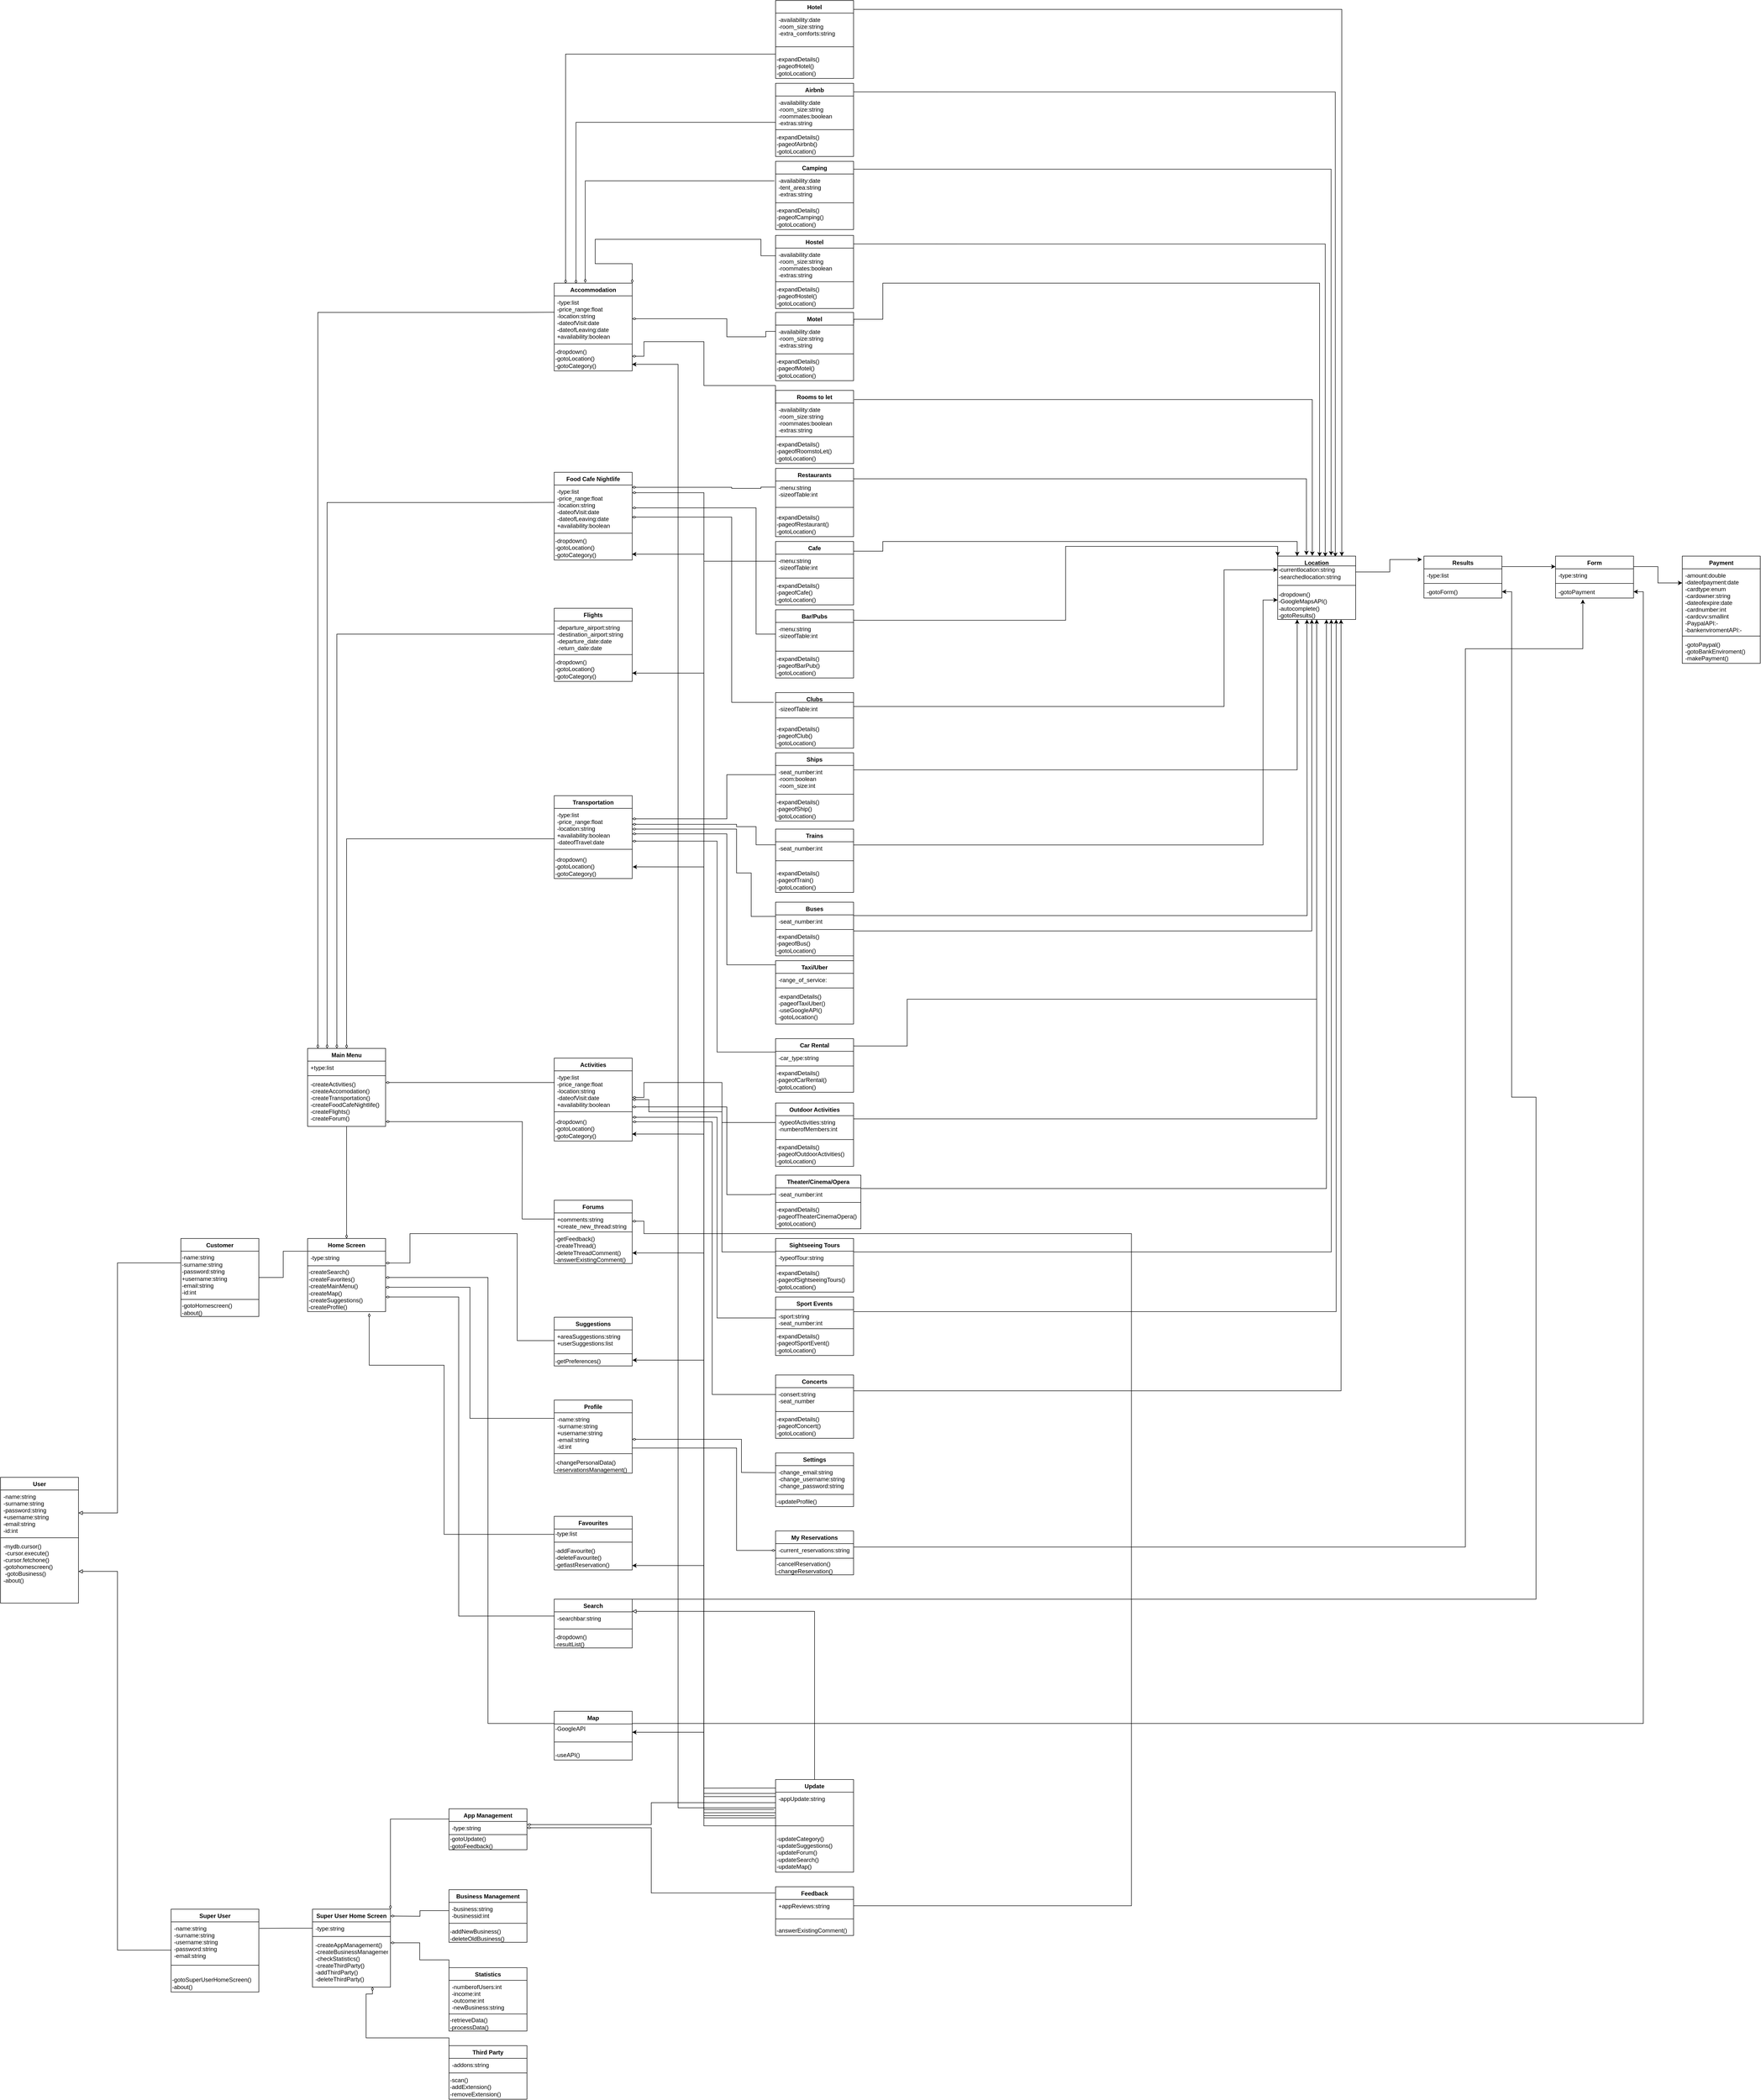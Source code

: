 <mxfile version="18.0.6" type="device"><diagram id="iz_8xYFoqe4CCMsY96tc" name="Page-1"><mxGraphModel dx="2407" dy="4389" grid="1" gridSize="10" guides="1" tooltips="1" connect="1" arrows="1" fold="1" page="1" pageScale="1" pageWidth="827" pageHeight="1169" math="0" shadow="0"><root><mxCell id="WIyWlLk6GJQsqaUBKTNV-0"/><mxCell id="WIyWlLk6GJQsqaUBKTNV-1" parent="WIyWlLk6GJQsqaUBKTNV-0"/><mxCell id="3a-AalLdTwXJnRtfIu58-98" style="rounded=0;orthogonalLoop=1;jettySize=auto;html=1;exitX=1;exitY=0.5;exitDx=0;exitDy=0;entryX=-0.006;entryY=0.174;entryDx=0;entryDy=0;entryPerimeter=0;elbow=vertical;edgeStyle=orthogonalEdgeStyle;endArrow=none;endFill=0;" parent="WIyWlLk6GJQsqaUBKTNV-1" source="3a-AalLdTwXJnRtfIu58-0" target="3a-AalLdTwXJnRtfIu58-36" edge="1"><mxGeometry relative="1" as="geometry"/></mxCell><mxCell id="3a-AalLdTwXJnRtfIu58-0" value="Customer" style="swimlane;fontStyle=1;align=center;verticalAlign=top;childLayout=stackLayout;horizontal=1;startSize=26;horizontalStack=0;resizeParent=1;resizeParentMax=0;resizeLast=0;collapsible=1;marginBottom=0;" parent="WIyWlLk6GJQsqaUBKTNV-1" vertex="1"><mxGeometry x="-380" y="-560" width="160" height="160" as="geometry"><mxRectangle y="-960" width="60" height="60" as="alternateBounds"/></mxGeometry></mxCell><mxCell id="3a-AalLdTwXJnRtfIu58-1" value="&#10;&#10;&#10;" style="text;strokeColor=none;fillColor=none;align=left;verticalAlign=top;spacingLeft=4;spacingRight=4;overflow=hidden;rotatable=0;points=[[0,0.5],[1,0.5]];portConstraint=eastwest;" parent="3a-AalLdTwXJnRtfIu58-0" vertex="1"><mxGeometry y="26" width="160" height="4" as="geometry"/></mxCell><mxCell id="3a-AalLdTwXJnRtfIu58-249" value="-name:string&lt;br&gt;-surname:string&lt;br&gt;-password:string&lt;br&gt;+username:string&lt;br&gt;-email:string&lt;br&gt;-id:int" style="text;html=1;align=left;verticalAlign=middle;resizable=0;points=[];autosize=1;strokeColor=none;fillColor=none;" parent="3a-AalLdTwXJnRtfIu58-0" vertex="1"><mxGeometry y="30" width="160" height="90" as="geometry"/></mxCell><mxCell id="3a-AalLdTwXJnRtfIu58-2" value="" style="line;strokeWidth=1;fillColor=none;align=left;verticalAlign=middle;spacingTop=-1;spacingLeft=3;spacingRight=3;rotatable=0;labelPosition=right;points=[];portConstraint=eastwest;" parent="3a-AalLdTwXJnRtfIu58-0" vertex="1"><mxGeometry y="120" width="160" height="10" as="geometry"/></mxCell><mxCell id="3NEUKYVNojshNsBvM17z-3" value="-gotoHomescreen()&lt;br&gt;-about()" style="text;html=1;align=left;verticalAlign=middle;resizable=0;points=[];autosize=1;strokeColor=none;fillColor=none;" parent="3a-AalLdTwXJnRtfIu58-0" vertex="1"><mxGeometry y="130" width="160" height="30" as="geometry"/></mxCell><mxCell id="3a-AalLdTwXJnRtfIu58-12" value="Super User&#10;" style="swimlane;fontStyle=1;align=center;verticalAlign=top;childLayout=stackLayout;horizontal=1;startSize=26;horizontalStack=0;resizeParent=1;resizeParentMax=0;resizeLast=0;collapsible=1;marginBottom=0;" parent="WIyWlLk6GJQsqaUBKTNV-1" vertex="1"><mxGeometry x="-400" y="816" width="180" height="170" as="geometry"/></mxCell><mxCell id="3a-AalLdTwXJnRtfIu58-13" value="-name:string&#10;-surname:string&#10;-username:string&#10;-password:string&#10;-email:string" style="text;strokeColor=none;fillColor=none;align=left;verticalAlign=top;spacingLeft=4;spacingRight=4;overflow=hidden;rotatable=0;points=[[0,0.5],[1,0.5]];portConstraint=eastwest;" parent="3a-AalLdTwXJnRtfIu58-12" vertex="1"><mxGeometry y="26" width="180" height="84" as="geometry"/></mxCell><mxCell id="3a-AalLdTwXJnRtfIu58-14" value="" style="line;strokeWidth=1;fillColor=none;align=left;verticalAlign=middle;spacingTop=-1;spacingLeft=3;spacingRight=3;rotatable=0;labelPosition=right;points=[];portConstraint=eastwest;" parent="3a-AalLdTwXJnRtfIu58-12" vertex="1"><mxGeometry y="110" width="180" height="10" as="geometry"/></mxCell><mxCell id="C-qKatVAf-PHEME2-mKr-46" value="&lt;br&gt;-gotoSuperUserHomeScreen()&lt;br&gt;-about()" style="text;html=1;align=left;verticalAlign=middle;resizable=0;points=[];autosize=1;strokeColor=none;fillColor=none;" parent="3a-AalLdTwXJnRtfIu58-12" vertex="1"><mxGeometry y="120" width="180" height="50" as="geometry"/></mxCell><mxCell id="z0SkC2XGVnNNlDMMK4-W-8" style="edgeStyle=orthogonalEdgeStyle;rounded=0;orthogonalLoop=1;jettySize=auto;html=1;exitX=0;exitY=0;exitDx=0;exitDy=0;endArrow=diamondThin;endFill=0;entryX=0.769;entryY=0.993;entryDx=0;entryDy=0;entryPerimeter=0;" edge="1" parent="WIyWlLk6GJQsqaUBKTNV-1" source="3a-AalLdTwXJnRtfIu58-16" target="z0SkC2XGVnNNlDMMK4-W-3"><mxGeometry relative="1" as="geometry"><mxPoint x="10" y="980" as="targetPoint"/><Array as="points"><mxPoint x="170" y="1080"/><mxPoint y="1080"/><mxPoint y="990"/><mxPoint x="13" y="990"/></Array></mxGeometry></mxCell><mxCell id="3a-AalLdTwXJnRtfIu58-16" value="Third Party" style="swimlane;fontStyle=1;align=center;verticalAlign=top;childLayout=stackLayout;horizontal=1;startSize=26;horizontalStack=0;resizeParent=1;resizeParentMax=0;resizeLast=0;collapsible=1;marginBottom=0;" parent="WIyWlLk6GJQsqaUBKTNV-1" vertex="1"><mxGeometry x="170" y="1096" width="160" height="110" as="geometry"/></mxCell><mxCell id="3a-AalLdTwXJnRtfIu58-17" value="-addons:string" style="text;strokeColor=none;fillColor=none;align=left;verticalAlign=top;spacingLeft=4;spacingRight=4;overflow=hidden;rotatable=0;points=[[0,0.5],[1,0.5]];portConstraint=eastwest;" parent="3a-AalLdTwXJnRtfIu58-16" vertex="1"><mxGeometry y="26" width="160" height="26" as="geometry"/></mxCell><mxCell id="3a-AalLdTwXJnRtfIu58-18" value="" style="line;strokeWidth=1;fillColor=none;align=left;verticalAlign=middle;spacingTop=-1;spacingLeft=3;spacingRight=3;rotatable=0;labelPosition=right;points=[];portConstraint=eastwest;" parent="3a-AalLdTwXJnRtfIu58-16" vertex="1"><mxGeometry y="52" width="160" height="8" as="geometry"/></mxCell><mxCell id="C-qKatVAf-PHEME2-mKr-49" value="-scan()&lt;br&gt;-addExtension()&lt;br&gt;-removeExtension()" style="text;html=1;align=left;verticalAlign=middle;resizable=0;points=[];autosize=1;strokeColor=none;fillColor=none;" parent="3a-AalLdTwXJnRtfIu58-16" vertex="1"><mxGeometry y="60" width="160" height="50" as="geometry"/></mxCell><mxCell id="3a-AalLdTwXJnRtfIu58-20" value="Statistics" style="swimlane;fontStyle=1;align=center;verticalAlign=top;childLayout=stackLayout;horizontal=1;startSize=26;horizontalStack=0;resizeParent=1;resizeParentMax=0;resizeLast=0;collapsible=1;marginBottom=0;" parent="WIyWlLk6GJQsqaUBKTNV-1" vertex="1"><mxGeometry x="170" y="936" width="160" height="130" as="geometry"/></mxCell><mxCell id="3a-AalLdTwXJnRtfIu58-21" value="-numberofUsers:int&#10;-income:int&#10;-outcome:int&#10;-newBusiness:string" style="text;strokeColor=none;fillColor=none;align=left;verticalAlign=top;spacingLeft=4;spacingRight=4;overflow=hidden;rotatable=0;points=[[0,0.5],[1,0.5]];portConstraint=eastwest;" parent="3a-AalLdTwXJnRtfIu58-20" vertex="1"><mxGeometry y="26" width="160" height="64" as="geometry"/></mxCell><mxCell id="3a-AalLdTwXJnRtfIu58-22" value="" style="line;strokeWidth=1;fillColor=none;align=left;verticalAlign=middle;spacingTop=-1;spacingLeft=3;spacingRight=3;rotatable=0;labelPosition=right;points=[];portConstraint=eastwest;" parent="3a-AalLdTwXJnRtfIu58-20" vertex="1"><mxGeometry y="90" width="160" height="10" as="geometry"/></mxCell><mxCell id="C-qKatVAf-PHEME2-mKr-45" value="-retrieveData()&lt;br&gt;-processData()" style="text;html=1;align=left;verticalAlign=middle;resizable=0;points=[];autosize=1;strokeColor=none;fillColor=none;" parent="3a-AalLdTwXJnRtfIu58-20" vertex="1"><mxGeometry y="100" width="160" height="30" as="geometry"/></mxCell><mxCell id="3a-AalLdTwXJnRtfIu58-24" value="Business Management" style="swimlane;fontStyle=1;align=center;verticalAlign=top;childLayout=stackLayout;horizontal=1;startSize=26;horizontalStack=0;resizeParent=1;resizeParentMax=0;resizeLast=0;collapsible=1;marginBottom=0;" parent="WIyWlLk6GJQsqaUBKTNV-1" vertex="1"><mxGeometry x="170" y="776" width="160" height="108" as="geometry"/></mxCell><mxCell id="3a-AalLdTwXJnRtfIu58-25" value="-business:string&#10;-businessid:int" style="text;strokeColor=none;fillColor=none;align=left;verticalAlign=top;spacingLeft=4;spacingRight=4;overflow=hidden;rotatable=0;points=[[0,0.5],[1,0.5]];portConstraint=eastwest;" parent="3a-AalLdTwXJnRtfIu58-24" vertex="1"><mxGeometry y="26" width="160" height="34" as="geometry"/></mxCell><mxCell id="3a-AalLdTwXJnRtfIu58-26" value="" style="line;strokeWidth=1;fillColor=none;align=left;verticalAlign=middle;spacingTop=-1;spacingLeft=3;spacingRight=3;rotatable=0;labelPosition=right;points=[];portConstraint=eastwest;" parent="3a-AalLdTwXJnRtfIu58-24" vertex="1"><mxGeometry y="60" width="160" height="18" as="geometry"/></mxCell><mxCell id="C-qKatVAf-PHEME2-mKr-48" value="-addNewBusiness()&lt;br&gt;-deleteOldBusiness()" style="text;html=1;align=left;verticalAlign=middle;resizable=0;points=[];autosize=1;strokeColor=none;fillColor=none;" parent="3a-AalLdTwXJnRtfIu58-24" vertex="1"><mxGeometry y="78" width="160" height="30" as="geometry"/></mxCell><mxCell id="3a-AalLdTwXJnRtfIu58-96" style="rounded=0;orthogonalLoop=1;jettySize=auto;html=1;exitX=0;exitY=0.25;exitDx=0;exitDy=0;entryX=1.003;entryY=0.251;entryDx=0;entryDy=0;elbow=vertical;edgeStyle=orthogonalEdgeStyle;entryPerimeter=0;endArrow=diamondThin;endFill=0;" parent="WIyWlLk6GJQsqaUBKTNV-1" source="3a-AalLdTwXJnRtfIu58-88" target="3a-AalLdTwXJnRtfIu58-33" edge="1"><mxGeometry relative="1" as="geometry"/></mxCell><mxCell id="z0SkC2XGVnNNlDMMK4-W-5" style="edgeStyle=orthogonalEdgeStyle;rounded=0;orthogonalLoop=1;jettySize=auto;html=1;exitX=0;exitY=0.25;exitDx=0;exitDy=0;entryX=1;entryY=0;entryDx=0;entryDy=0;endArrow=diamondThin;endFill=0;" edge="1" parent="WIyWlLk6GJQsqaUBKTNV-1" source="3a-AalLdTwXJnRtfIu58-32" target="z0SkC2XGVnNNlDMMK4-W-0"><mxGeometry relative="1" as="geometry"/></mxCell><mxCell id="3a-AalLdTwXJnRtfIu58-32" value="App Management" style="swimlane;fontStyle=1;align=center;verticalAlign=top;childLayout=stackLayout;horizontal=1;startSize=26;horizontalStack=0;resizeParent=1;resizeParentMax=0;resizeLast=0;collapsible=1;marginBottom=0;" parent="WIyWlLk6GJQsqaUBKTNV-1" vertex="1"><mxGeometry x="170" y="610" width="160" height="84" as="geometry"/></mxCell><mxCell id="3a-AalLdTwXJnRtfIu58-33" value="-type:string" style="text;strokeColor=none;fillColor=none;align=left;verticalAlign=top;spacingLeft=4;spacingRight=4;overflow=hidden;rotatable=0;points=[[0,0.5],[1,0.5]];portConstraint=eastwest;" parent="3a-AalLdTwXJnRtfIu58-32" vertex="1"><mxGeometry y="26" width="160" height="26" as="geometry"/></mxCell><mxCell id="3a-AalLdTwXJnRtfIu58-34" value="" style="line;strokeWidth=1;fillColor=none;align=left;verticalAlign=middle;spacingTop=-1;spacingLeft=3;spacingRight=3;rotatable=0;labelPosition=right;points=[];portConstraint=eastwest;" parent="3a-AalLdTwXJnRtfIu58-32" vertex="1"><mxGeometry y="52" width="160" height="2" as="geometry"/></mxCell><mxCell id="C-qKatVAf-PHEME2-mKr-47" value="-gotoUpdate()&lt;br&gt;-gotoFeedback()" style="text;html=1;align=left;verticalAlign=middle;resizable=0;points=[];autosize=1;strokeColor=none;fillColor=none;" parent="3a-AalLdTwXJnRtfIu58-32" vertex="1"><mxGeometry y="54" width="160" height="30" as="geometry"/></mxCell><mxCell id="3a-AalLdTwXJnRtfIu58-36" value="Home Screen" style="swimlane;fontStyle=1;align=center;verticalAlign=top;childLayout=stackLayout;horizontal=1;startSize=26;horizontalStack=0;resizeParent=1;resizeParentMax=0;resizeLast=0;collapsible=1;marginBottom=0;" parent="WIyWlLk6GJQsqaUBKTNV-1" vertex="1"><mxGeometry x="-120" y="-560" width="160" height="150" as="geometry"/></mxCell><mxCell id="3a-AalLdTwXJnRtfIu58-37" value="-type:string" style="text;strokeColor=none;fillColor=none;align=left;verticalAlign=top;spacingLeft=4;spacingRight=4;overflow=hidden;rotatable=0;points=[[0,0.5],[1,0.5]];portConstraint=eastwest;" parent="3a-AalLdTwXJnRtfIu58-36" vertex="1"><mxGeometry y="26" width="160" height="26" as="geometry"/></mxCell><mxCell id="3a-AalLdTwXJnRtfIu58-38" value="" style="line;strokeWidth=1;fillColor=none;align=left;verticalAlign=middle;spacingTop=-1;spacingLeft=3;spacingRight=3;rotatable=0;labelPosition=right;points=[];portConstraint=eastwest;" parent="3a-AalLdTwXJnRtfIu58-36" vertex="1"><mxGeometry y="52" width="160" height="8" as="geometry"/></mxCell><mxCell id="3NEUKYVNojshNsBvM17z-32" value="-createSearch()&lt;br&gt;-createFavorites()&lt;br&gt;-createMainMenu()&lt;br&gt;-createMap()&lt;br&gt;-createSuggestions()&lt;br&gt;-createProfile()" style="text;html=1;align=left;verticalAlign=middle;resizable=0;points=[];autosize=1;strokeColor=none;fillColor=none;" parent="3a-AalLdTwXJnRtfIu58-36" vertex="1"><mxGeometry y="60" width="160" height="90" as="geometry"/></mxCell><mxCell id="3a-AalLdTwXJnRtfIu58-237" style="rounded=0;orthogonalLoop=1;jettySize=auto;html=1;entryX=1;entryY=0.85;entryDx=0;entryDy=0;elbow=vertical;edgeStyle=orthogonalEdgeStyle;entryPerimeter=0;" parent="WIyWlLk6GJQsqaUBKTNV-1" source="3a-AalLdTwXJnRtfIu58-88" target="3NEUKYVNojshNsBvM17z-52" edge="1"><mxGeometry relative="1" as="geometry"/></mxCell><mxCell id="C-qKatVAf-PHEME2-mKr-23" style="edgeStyle=orthogonalEdgeStyle;rounded=0;orthogonalLoop=1;jettySize=auto;html=1;exitX=1;exitY=0.25;exitDx=0;exitDy=0;entryX=1;entryY=0.5;entryDx=0;entryDy=0;" parent="WIyWlLk6GJQsqaUBKTNV-1" source="3a-AalLdTwXJnRtfIu58-40" target="C-qKatVAf-PHEME2-mKr-22" edge="1"><mxGeometry relative="1" as="geometry"/></mxCell><mxCell id="3a-AalLdTwXJnRtfIu58-40" value="Map" style="swimlane;fontStyle=1;align=center;verticalAlign=top;childLayout=stackLayout;horizontal=1;startSize=26;horizontalStack=0;resizeParent=1;resizeParentMax=0;resizeLast=0;collapsible=1;marginBottom=0;" parent="WIyWlLk6GJQsqaUBKTNV-1" vertex="1"><mxGeometry x="385.92" y="410" width="160" height="100" as="geometry"/></mxCell><mxCell id="3NEUKYVNojshNsBvM17z-52" value="-GoogleAPI" style="text;html=1;align=left;verticalAlign=middle;resizable=0;points=[];autosize=1;strokeColor=none;fillColor=none;" parent="3a-AalLdTwXJnRtfIu58-40" vertex="1"><mxGeometry y="26" width="160" height="20" as="geometry"/></mxCell><mxCell id="3a-AalLdTwXJnRtfIu58-42" value="" style="line;strokeWidth=1;fillColor=none;align=left;verticalAlign=middle;spacingTop=-1;spacingLeft=3;spacingRight=3;rotatable=0;labelPosition=right;points=[];portConstraint=eastwest;" parent="3a-AalLdTwXJnRtfIu58-40" vertex="1"><mxGeometry y="46" width="160" height="34" as="geometry"/></mxCell><mxCell id="3NEUKYVNojshNsBvM17z-53" value="-useAPI()" style="text;html=1;align=left;verticalAlign=middle;resizable=0;points=[];autosize=1;strokeColor=none;fillColor=none;" parent="3a-AalLdTwXJnRtfIu58-40" vertex="1"><mxGeometry y="80" width="160" height="20" as="geometry"/></mxCell><mxCell id="C-qKatVAf-PHEME2-mKr-24" style="edgeStyle=orthogonalEdgeStyle;rounded=0;orthogonalLoop=1;jettySize=auto;html=1;exitX=1;exitY=0;exitDx=0;exitDy=0;entryX=1;entryY=0.5;entryDx=0;entryDy=0;" parent="WIyWlLk6GJQsqaUBKTNV-1" source="3a-AalLdTwXJnRtfIu58-44" target="C-qKatVAf-PHEME2-mKr-15" edge="1"><mxGeometry relative="1" as="geometry"><Array as="points"><mxPoint x="2400" y="180"/><mxPoint x="2400" y="-850"/><mxPoint x="2350" y="-850"/><mxPoint x="2350" y="-1887"/></Array></mxGeometry></mxCell><mxCell id="3a-AalLdTwXJnRtfIu58-44" value="Search" style="swimlane;fontStyle=1;align=center;verticalAlign=top;childLayout=stackLayout;horizontal=1;startSize=26;horizontalStack=0;resizeParent=1;resizeParentMax=0;resizeLast=0;collapsible=1;marginBottom=0;" parent="WIyWlLk6GJQsqaUBKTNV-1" vertex="1"><mxGeometry x="385.92" y="180" width="160" height="100" as="geometry"/></mxCell><mxCell id="3a-AalLdTwXJnRtfIu58-45" value="-searchbar:string" style="text;strokeColor=none;fillColor=none;align=left;verticalAlign=top;spacingLeft=4;spacingRight=4;overflow=hidden;rotatable=0;points=[[0,0.5],[1,0.5]];portConstraint=eastwest;" parent="3a-AalLdTwXJnRtfIu58-44" vertex="1"><mxGeometry y="26" width="160" height="26" as="geometry"/></mxCell><mxCell id="3a-AalLdTwXJnRtfIu58-46" value="" style="line;strokeWidth=1;fillColor=none;align=left;verticalAlign=middle;spacingTop=-1;spacingLeft=3;spacingRight=3;rotatable=0;labelPosition=right;points=[];portConstraint=eastwest;" parent="3a-AalLdTwXJnRtfIu58-44" vertex="1"><mxGeometry y="52" width="160" height="18" as="geometry"/></mxCell><mxCell id="3NEUKYVNojshNsBvM17z-51" value="-dropdown()&lt;br&gt;-resultList()" style="text;html=1;align=left;verticalAlign=middle;resizable=0;points=[];autosize=1;strokeColor=none;fillColor=none;" parent="3a-AalLdTwXJnRtfIu58-44" vertex="1"><mxGeometry y="70" width="160" height="30" as="geometry"/></mxCell><mxCell id="3a-AalLdTwXJnRtfIu58-175" style="rounded=0;orthogonalLoop=1;jettySize=auto;html=1;entryX=0.003;entryY=0.333;entryDx=0;entryDy=0;elbow=vertical;edgeStyle=orthogonalEdgeStyle;entryPerimeter=0;exitX=0.003;exitY=0.333;exitDx=0;exitDy=0;exitPerimeter=0;endArrow=diamondThin;endFill=0;" parent="3a-AalLdTwXJnRtfIu58-44" edge="1" source="3a-AalLdTwXJnRtfIu58-45"><mxGeometry relative="1" as="geometry"><Array as="points"><mxPoint x="0.08" y="35"/><mxPoint x="-195.92" y="35"/><mxPoint x="-195.92" y="-620"/></Array><mxPoint x="-345.92" y="-620" as="targetPoint"/></mxGeometry></mxCell><mxCell id="3a-AalLdTwXJnRtfIu58-48" value="Favourites" style="swimlane;fontStyle=1;align=center;verticalAlign=top;childLayout=stackLayout;horizontal=1;startSize=26;horizontalStack=0;resizeParent=1;resizeParentMax=0;resizeLast=0;collapsible=1;marginBottom=0;" parent="WIyWlLk6GJQsqaUBKTNV-1" vertex="1"><mxGeometry x="385.92" y="10" width="160" height="110" as="geometry"/></mxCell><mxCell id="3NEUKYVNojshNsBvM17z-47" value="-type:list" style="text;html=1;align=left;verticalAlign=middle;resizable=0;points=[];autosize=1;strokeColor=none;fillColor=none;" parent="3a-AalLdTwXJnRtfIu58-48" vertex="1"><mxGeometry y="26" width="160" height="20" as="geometry"/></mxCell><mxCell id="3a-AalLdTwXJnRtfIu58-50" value="" style="line;strokeWidth=1;fillColor=none;align=left;verticalAlign=middle;spacingTop=-1;spacingLeft=3;spacingRight=3;rotatable=0;labelPosition=right;points=[];portConstraint=eastwest;" parent="3a-AalLdTwXJnRtfIu58-48" vertex="1"><mxGeometry y="46" width="160" height="14" as="geometry"/></mxCell><mxCell id="3NEUKYVNojshNsBvM17z-49" value="-addFavourite()&lt;br&gt;-deleteFavourite()&lt;br&gt;-getlastReservation()" style="text;html=1;align=left;verticalAlign=middle;resizable=0;points=[];autosize=1;strokeColor=none;fillColor=none;" parent="3a-AalLdTwXJnRtfIu58-48" vertex="1"><mxGeometry y="60" width="160" height="50" as="geometry"/></mxCell><mxCell id="3a-AalLdTwXJnRtfIu58-52" value="Profile" style="swimlane;fontStyle=1;align=center;verticalAlign=top;childLayout=stackLayout;horizontal=1;startSize=26;horizontalStack=0;resizeParent=1;resizeParentMax=0;resizeLast=0;collapsible=1;marginBottom=0;" parent="WIyWlLk6GJQsqaUBKTNV-1" vertex="1"><mxGeometry x="385.92" y="-228.5" width="160" height="150" as="geometry"/></mxCell><mxCell id="3a-AalLdTwXJnRtfIu58-53" value="-name:string&#10;-surname:string&#10;+username:string&#10;-email:string&#10;-id:int" style="text;strokeColor=none;fillColor=none;align=left;verticalAlign=top;spacingLeft=4;spacingRight=4;overflow=hidden;rotatable=0;points=[[0,0.5],[1,0.5]];portConstraint=eastwest;" parent="3a-AalLdTwXJnRtfIu58-52" vertex="1"><mxGeometry y="26" width="160" height="74" as="geometry"/></mxCell><mxCell id="3a-AalLdTwXJnRtfIu58-54" value="" style="line;strokeWidth=1;fillColor=none;align=left;verticalAlign=middle;spacingTop=-1;spacingLeft=3;spacingRight=3;rotatable=0;labelPosition=right;points=[];portConstraint=eastwest;" parent="3a-AalLdTwXJnRtfIu58-52" vertex="1"><mxGeometry y="100" width="160" height="20" as="geometry"/></mxCell><mxCell id="3NEUKYVNojshNsBvM17z-45" value="-changePersonalData()&lt;br&gt;-reservationsManagement()" style="text;html=1;align=left;verticalAlign=middle;resizable=0;points=[];autosize=1;strokeColor=none;fillColor=none;" parent="3a-AalLdTwXJnRtfIu58-52" vertex="1"><mxGeometry y="120" width="160" height="30" as="geometry"/></mxCell><mxCell id="3a-AalLdTwXJnRtfIu58-56" value="Suggestions" style="swimlane;fontStyle=1;align=center;verticalAlign=top;childLayout=stackLayout;horizontal=1;startSize=26;horizontalStack=0;resizeParent=1;resizeParentMax=0;resizeLast=0;collapsible=1;marginBottom=0;" parent="WIyWlLk6GJQsqaUBKTNV-1" vertex="1"><mxGeometry x="385.92" y="-398.5" width="160" height="100" as="geometry"/></mxCell><mxCell id="3a-AalLdTwXJnRtfIu58-57" value="+areaSuggestions:string&#10;+userSuggestions:list" style="text;strokeColor=none;fillColor=none;align=left;verticalAlign=top;spacingLeft=4;spacingRight=4;overflow=hidden;rotatable=0;points=[[0,0.5],[1,0.5]];portConstraint=eastwest;" parent="3a-AalLdTwXJnRtfIu58-56" vertex="1"><mxGeometry y="26" width="160" height="44" as="geometry"/></mxCell><mxCell id="3a-AalLdTwXJnRtfIu58-58" value="" style="line;strokeWidth=1;fillColor=none;align=left;verticalAlign=middle;spacingTop=-1;spacingLeft=3;spacingRight=3;rotatable=0;labelPosition=right;points=[];portConstraint=eastwest;" parent="3a-AalLdTwXJnRtfIu58-56" vertex="1"><mxGeometry y="70" width="160" height="10" as="geometry"/></mxCell><mxCell id="3NEUKYVNojshNsBvM17z-43" value="-getPreferences()" style="text;html=1;align=left;verticalAlign=middle;resizable=0;points=[];autosize=1;strokeColor=none;fillColor=none;" parent="3a-AalLdTwXJnRtfIu58-56" vertex="1"><mxGeometry y="80" width="160" height="20" as="geometry"/></mxCell><mxCell id="3a-AalLdTwXJnRtfIu58-60" value="Forums" style="swimlane;fontStyle=1;align=center;verticalAlign=top;childLayout=stackLayout;horizontal=1;startSize=26;horizontalStack=0;resizeParent=1;resizeParentMax=0;resizeLast=0;collapsible=1;marginBottom=0;" parent="WIyWlLk6GJQsqaUBKTNV-1" vertex="1"><mxGeometry x="385.92" y="-638.5" width="160" height="130" as="geometry"/></mxCell><mxCell id="3a-AalLdTwXJnRtfIu58-61" value="+comments:string&#10;+create_new_thread:string" style="text;strokeColor=none;fillColor=none;align=left;verticalAlign=top;spacingLeft=4;spacingRight=4;overflow=hidden;rotatable=0;points=[[0,0.5],[1,0.5]];portConstraint=eastwest;" parent="3a-AalLdTwXJnRtfIu58-60" vertex="1"><mxGeometry y="26" width="160" height="34" as="geometry"/></mxCell><mxCell id="3a-AalLdTwXJnRtfIu58-62" value="" style="line;strokeWidth=1;fillColor=none;align=left;verticalAlign=middle;spacingTop=-1;spacingLeft=3;spacingRight=3;rotatable=0;labelPosition=right;points=[];portConstraint=eastwest;" parent="3a-AalLdTwXJnRtfIu58-60" vertex="1"><mxGeometry y="60" width="160" height="10" as="geometry"/></mxCell><mxCell id="3NEUKYVNojshNsBvM17z-42" value="-getFeedback()&lt;br&gt;-createThread()&lt;br&gt;-deleteThreadComment()&lt;br&gt;-answerExistingComment()" style="text;html=1;align=left;verticalAlign=middle;resizable=0;points=[];autosize=1;strokeColor=none;fillColor=none;" parent="3a-AalLdTwXJnRtfIu58-60" vertex="1"><mxGeometry y="70" width="160" height="60" as="geometry"/></mxCell><mxCell id="3a-AalLdTwXJnRtfIu58-224" style="rounded=0;orthogonalLoop=1;jettySize=auto;html=1;exitX=0;exitY=0.25;exitDx=0;exitDy=0;entryX=1;entryY=0.5;entryDx=0;entryDy=0;elbow=vertical;edgeStyle=orthogonalEdgeStyle;endArrow=diamondThin;endFill=0;" parent="WIyWlLk6GJQsqaUBKTNV-1" source="3a-AalLdTwXJnRtfIu58-210" target="3a-AalLdTwXJnRtfIu58-64" edge="1"><mxGeometry relative="1" as="geometry"><Array as="points"><mxPoint x="730" y="-532"/><mxPoint x="730" y="-820"/><mxPoint x="580" y="-820"/><mxPoint x="580" y="-845"/></Array></mxGeometry></mxCell><mxCell id="3a-AalLdTwXJnRtfIu58-243" style="rounded=0;orthogonalLoop=1;jettySize=auto;html=1;exitX=-0.003;exitY=0.093;exitDx=0;exitDy=0;entryX=0.997;entryY=0.713;entryDx=0;entryDy=0;exitPerimeter=0;elbow=vertical;edgeStyle=orthogonalEdgeStyle;entryPerimeter=0;" parent="WIyWlLk6GJQsqaUBKTNV-1" source="3a-AalLdTwXJnRtfIu58-88" target="3NEUKYVNojshNsBvM17z-41" edge="1"><mxGeometry relative="1" as="geometry"/></mxCell><mxCell id="3a-AalLdTwXJnRtfIu58-64" value="Activities" style="swimlane;fontStyle=1;align=center;verticalAlign=top;childLayout=stackLayout;horizontal=1;startSize=26;horizontalStack=0;resizeParent=1;resizeParentMax=0;resizeLast=0;collapsible=1;marginBottom=0;" parent="WIyWlLk6GJQsqaUBKTNV-1" vertex="1"><mxGeometry x="385.92" y="-930" width="160" height="170" as="geometry"/></mxCell><mxCell id="3a-AalLdTwXJnRtfIu58-65" value="-type:list&#10;-price_range:float&#10;-location:string&#10;-dateofVisit:date&#10;+availability:boolean&#10;" style="text;strokeColor=none;fillColor=none;align=left;verticalAlign=top;spacingLeft=4;spacingRight=4;overflow=hidden;rotatable=0;points=[[0,0.5],[1,0.5]];portConstraint=eastwest;" parent="3a-AalLdTwXJnRtfIu58-64" vertex="1"><mxGeometry y="26" width="160" height="74" as="geometry"/></mxCell><mxCell id="3a-AalLdTwXJnRtfIu58-66" value="" style="line;strokeWidth=1;fillColor=none;align=left;verticalAlign=middle;spacingTop=-1;spacingLeft=3;spacingRight=3;rotatable=0;labelPosition=right;points=[];portConstraint=eastwest;" parent="3a-AalLdTwXJnRtfIu58-64" vertex="1"><mxGeometry y="100" width="160" height="20" as="geometry"/></mxCell><mxCell id="3NEUKYVNojshNsBvM17z-41" value="-dropdown()&lt;br&gt;-gotoLocation()&lt;br&gt;-gotoCategory()" style="text;html=1;align=left;verticalAlign=middle;resizable=0;points=[];autosize=1;strokeColor=none;fillColor=none;" parent="3a-AalLdTwXJnRtfIu58-64" vertex="1"><mxGeometry y="120" width="160" height="50" as="geometry"/></mxCell><mxCell id="3a-AalLdTwXJnRtfIu58-68" value="Transportation" style="swimlane;fontStyle=1;align=center;verticalAlign=top;childLayout=stackLayout;horizontal=1;startSize=26;horizontalStack=0;resizeParent=1;resizeParentMax=0;resizeLast=0;collapsible=1;marginBottom=0;" parent="WIyWlLk6GJQsqaUBKTNV-1" vertex="1"><mxGeometry x="385.92" y="-1468.5" width="160" height="170" as="geometry"/></mxCell><mxCell id="3a-AalLdTwXJnRtfIu58-69" value="-type:list&#10;-price_range:float&#10;-location:string&#10;+availability:boolean&#10;-dateofTravel:date" style="text;strokeColor=none;fillColor=none;align=left;verticalAlign=top;spacingLeft=4;spacingRight=4;overflow=hidden;rotatable=0;points=[[0,0.5],[1,0.5]];portConstraint=eastwest;" parent="3a-AalLdTwXJnRtfIu58-68" vertex="1"><mxGeometry y="26" width="160" height="74" as="geometry"/></mxCell><mxCell id="3a-AalLdTwXJnRtfIu58-70" value="" style="line;strokeWidth=1;fillColor=none;align=left;verticalAlign=middle;spacingTop=-1;spacingLeft=3;spacingRight=3;rotatable=0;labelPosition=right;points=[];portConstraint=eastwest;" parent="3a-AalLdTwXJnRtfIu58-68" vertex="1"><mxGeometry y="100" width="160" height="20" as="geometry"/></mxCell><mxCell id="3NEUKYVNojshNsBvM17z-40" value="-dropdown()&lt;br&gt;-gotoLocation()&lt;br&gt;-gotoCategory()" style="text;html=1;align=left;verticalAlign=middle;resizable=0;points=[];autosize=1;strokeColor=none;fillColor=none;" parent="3a-AalLdTwXJnRtfIu58-68" vertex="1"><mxGeometry y="120" width="160" height="50" as="geometry"/></mxCell><mxCell id="3a-AalLdTwXJnRtfIu58-72" value="Food Cafe Nightlife" style="swimlane;fontStyle=1;align=center;verticalAlign=top;childLayout=stackLayout;horizontal=1;startSize=26;horizontalStack=0;resizeParent=1;resizeParentMax=0;resizeLast=0;collapsible=1;marginBottom=0;" parent="WIyWlLk6GJQsqaUBKTNV-1" vertex="1"><mxGeometry x="385.92" y="-2132" width="160" height="180" as="geometry"/></mxCell><mxCell id="3a-AalLdTwXJnRtfIu58-73" value="-type:list&#10;-price_range:float&#10;-location:string&#10;-dateofVisit:date&#10;-dateofLeaving:date&#10;+availability:boolean&#10;" style="text;strokeColor=none;fillColor=none;align=left;verticalAlign=top;spacingLeft=4;spacingRight=4;overflow=hidden;rotatable=0;points=[[0,0.5],[1,0.5]];portConstraint=eastwest;" parent="3a-AalLdTwXJnRtfIu58-72" vertex="1"><mxGeometry y="26" width="160" height="94" as="geometry"/></mxCell><mxCell id="3a-AalLdTwXJnRtfIu58-74" value="" style="line;strokeWidth=1;fillColor=none;align=left;verticalAlign=middle;spacingTop=-1;spacingLeft=3;spacingRight=3;rotatable=0;labelPosition=right;points=[];portConstraint=eastwest;" parent="3a-AalLdTwXJnRtfIu58-72" vertex="1"><mxGeometry y="120" width="160" height="10" as="geometry"/></mxCell><mxCell id="3NEUKYVNojshNsBvM17z-38" value="-dropdown()&lt;br&gt;-gotoLocation()&lt;br&gt;-gotoCategory()" style="text;html=1;align=left;verticalAlign=middle;resizable=0;points=[];autosize=1;strokeColor=none;fillColor=none;" parent="3a-AalLdTwXJnRtfIu58-72" vertex="1"><mxGeometry y="130" width="160" height="50" as="geometry"/></mxCell><mxCell id="3NEUKYVNojshNsBvM17z-20" style="edgeStyle=orthogonalEdgeStyle;rounded=0;orthogonalLoop=1;jettySize=auto;html=1;endArrow=diamondThin;endFill=0;" parent="WIyWlLk6GJQsqaUBKTNV-1" edge="1"><mxGeometry relative="1" as="geometry"><mxPoint x="320" y="-1800" as="sourcePoint"/><mxPoint x="-60" y="-950" as="targetPoint"/><Array as="points"><mxPoint x="-60" y="-1800"/></Array></mxGeometry></mxCell><mxCell id="3a-AalLdTwXJnRtfIu58-76" value="Flights" style="swimlane;fontStyle=1;align=center;verticalAlign=top;childLayout=stackLayout;horizontal=1;startSize=26;horizontalStack=0;resizeParent=1;resizeParentMax=0;resizeLast=0;collapsible=1;marginBottom=0;" parent="WIyWlLk6GJQsqaUBKTNV-1" vertex="1"><mxGeometry x="385.92" y="-1853" width="160" height="150" as="geometry"/></mxCell><mxCell id="3a-AalLdTwXJnRtfIu58-77" value="-departure_airport:string&#10;-destination_airport:string&#10;-departure_date:date&#10;-return_date:date&#10;&#10;" style="text;strokeColor=none;fillColor=none;align=left;verticalAlign=top;spacingLeft=4;spacingRight=4;overflow=hidden;rotatable=0;points=[[0,0.5],[1,0.5]];portConstraint=eastwest;" parent="3a-AalLdTwXJnRtfIu58-76" vertex="1"><mxGeometry y="26" width="160" height="64" as="geometry"/></mxCell><mxCell id="3a-AalLdTwXJnRtfIu58-78" value="" style="line;strokeWidth=1;fillColor=none;align=left;verticalAlign=middle;spacingTop=-1;spacingLeft=3;spacingRight=3;rotatable=0;labelPosition=right;points=[];portConstraint=eastwest;" parent="3a-AalLdTwXJnRtfIu58-76" vertex="1"><mxGeometry y="90" width="160" height="10" as="geometry"/></mxCell><mxCell id="3NEUKYVNojshNsBvM17z-39" value="-dropdown()&lt;br&gt;-gotoLocation()&lt;br&gt;-gotoCategory()" style="text;html=1;align=left;verticalAlign=middle;resizable=0;points=[];autosize=1;strokeColor=none;fillColor=none;" parent="3a-AalLdTwXJnRtfIu58-76" vertex="1"><mxGeometry y="100" width="160" height="50" as="geometry"/></mxCell><mxCell id="3a-AalLdTwXJnRtfIu58-126" style="rounded=0;orthogonalLoop=1;jettySize=auto;html=1;exitX=0.279;exitY=0.006;exitDx=0;exitDy=0;elbow=vertical;edgeStyle=orthogonalEdgeStyle;exitPerimeter=0;entryX=0.279;entryY=0.006;entryDx=0;entryDy=0;entryPerimeter=0;endArrow=diamondThin;endFill=0;" parent="WIyWlLk6GJQsqaUBKTNV-1" edge="1" target="3a-AalLdTwXJnRtfIu58-80"><mxGeometry relative="1" as="geometry"><Array as="points"><mxPoint x="431" y="-2850"/></Array><mxPoint x="840" y="-2850" as="sourcePoint"/></mxGeometry></mxCell><mxCell id="3NEUKYVNojshNsBvM17z-17" style="edgeStyle=orthogonalEdgeStyle;rounded=0;orthogonalLoop=1;jettySize=auto;html=1;endArrow=diamondThin;endFill=0;" parent="WIyWlLk6GJQsqaUBKTNV-1" edge="1"><mxGeometry relative="1" as="geometry"><mxPoint x="321" y="-2460" as="sourcePoint"/><mxPoint x="-99" y="-950" as="targetPoint"/><Array as="points"><mxPoint x="-99" y="-2460"/></Array></mxGeometry></mxCell><mxCell id="3a-AalLdTwXJnRtfIu58-80" value="Accommodation" style="swimlane;fontStyle=1;align=center;verticalAlign=top;childLayout=stackLayout;horizontal=1;startSize=26;horizontalStack=0;resizeParent=1;resizeParentMax=0;resizeLast=0;collapsible=1;marginBottom=0;" parent="WIyWlLk6GJQsqaUBKTNV-1" vertex="1"><mxGeometry x="385.92" y="-2520" width="160" height="180" as="geometry"/></mxCell><mxCell id="3a-AalLdTwXJnRtfIu58-81" value="-type:list&#10;-price_range:float&#10;-location:string&#10;-dateofVisit:date&#10;-dateofLeaving:date&#10;+availability:boolean" style="text;strokeColor=none;fillColor=none;align=left;verticalAlign=top;spacingLeft=4;spacingRight=4;overflow=hidden;rotatable=0;points=[[0,0.5],[1,0.5]];portConstraint=eastwest;" parent="3a-AalLdTwXJnRtfIu58-80" vertex="1"><mxGeometry y="26" width="160" height="94" as="geometry"/></mxCell><mxCell id="3a-AalLdTwXJnRtfIu58-82" value="" style="line;strokeWidth=1;fillColor=none;align=left;verticalAlign=middle;spacingTop=-1;spacingLeft=3;spacingRight=3;rotatable=0;labelPosition=right;points=[];portConstraint=eastwest;" parent="3a-AalLdTwXJnRtfIu58-80" vertex="1"><mxGeometry y="120" width="160" height="10" as="geometry"/></mxCell><mxCell id="3NEUKYVNojshNsBvM17z-37" value="-dropdown()&lt;br&gt;-gotoLocation()&lt;br&gt;-gotoCategory()" style="text;html=1;align=left;verticalAlign=middle;resizable=0;points=[];autosize=1;strokeColor=none;fillColor=none;" parent="3a-AalLdTwXJnRtfIu58-80" vertex="1"><mxGeometry y="130" width="160" height="50" as="geometry"/></mxCell><mxCell id="3a-AalLdTwXJnRtfIu58-84" value="Feedback" style="swimlane;fontStyle=1;align=center;verticalAlign=top;childLayout=stackLayout;horizontal=1;startSize=26;horizontalStack=0;resizeParent=1;resizeParentMax=0;resizeLast=0;collapsible=1;marginBottom=0;" parent="WIyWlLk6GJQsqaUBKTNV-1" vertex="1"><mxGeometry x="840" y="770" width="160" height="100" as="geometry"/></mxCell><mxCell id="3a-AalLdTwXJnRtfIu58-85" value="+appReviews:string&#10;" style="text;strokeColor=none;fillColor=none;align=left;verticalAlign=top;spacingLeft=4;spacingRight=4;overflow=hidden;rotatable=0;points=[[0,0.5],[1,0.5]];portConstraint=eastwest;" parent="3a-AalLdTwXJnRtfIu58-84" vertex="1"><mxGeometry y="26" width="160" height="26" as="geometry"/></mxCell><mxCell id="3a-AalLdTwXJnRtfIu58-86" value="" style="line;strokeWidth=1;fillColor=none;align=left;verticalAlign=middle;spacingTop=-1;spacingLeft=3;spacingRight=3;rotatable=0;labelPosition=right;points=[];portConstraint=eastwest;" parent="3a-AalLdTwXJnRtfIu58-84" vertex="1"><mxGeometry y="52" width="160" height="28" as="geometry"/></mxCell><mxCell id="3NEUKYVNojshNsBvM17z-55" value="&lt;span&gt;-answerExistingComment()&lt;/span&gt;" style="text;html=1;align=left;verticalAlign=middle;resizable=0;points=[];autosize=1;strokeColor=none;fillColor=none;" parent="3a-AalLdTwXJnRtfIu58-84" vertex="1"><mxGeometry y="80" width="160" height="20" as="geometry"/></mxCell><mxCell id="3NEUKYVNojshNsBvM17z-48" style="edgeStyle=orthogonalEdgeStyle;rounded=0;orthogonalLoop=1;jettySize=auto;html=1;exitX=0.5;exitY=0;exitDx=0;exitDy=0;entryX=1;entryY=0.25;entryDx=0;entryDy=0;endArrow=block;endFill=0;" parent="WIyWlLk6GJQsqaUBKTNV-1" source="3a-AalLdTwXJnRtfIu58-88" target="3a-AalLdTwXJnRtfIu58-44" edge="1"><mxGeometry relative="1" as="geometry"/></mxCell><mxCell id="3a-AalLdTwXJnRtfIu58-88" value="Update" style="swimlane;fontStyle=1;align=center;verticalAlign=top;childLayout=stackLayout;horizontal=1;startSize=26;horizontalStack=0;resizeParent=1;resizeParentMax=0;resizeLast=0;collapsible=1;marginBottom=0;" parent="WIyWlLk6GJQsqaUBKTNV-1" vertex="1"><mxGeometry x="840" y="550" width="160" height="190" as="geometry"/></mxCell><mxCell id="3a-AalLdTwXJnRtfIu58-89" value="-appUpdate:string" style="text;strokeColor=none;fillColor=none;align=left;verticalAlign=top;spacingLeft=4;spacingRight=4;overflow=hidden;rotatable=0;points=[[0,0.5],[1,0.5]];portConstraint=eastwest;" parent="3a-AalLdTwXJnRtfIu58-88" vertex="1"><mxGeometry y="26" width="160" height="54" as="geometry"/></mxCell><mxCell id="3a-AalLdTwXJnRtfIu58-90" value="" style="line;strokeWidth=1;fillColor=none;align=left;verticalAlign=middle;spacingTop=-1;spacingLeft=3;spacingRight=3;rotatable=0;labelPosition=right;points=[];portConstraint=eastwest;" parent="3a-AalLdTwXJnRtfIu58-88" vertex="1"><mxGeometry y="80" width="160" height="30" as="geometry"/></mxCell><mxCell id="C-qKatVAf-PHEME2-mKr-50" value="-updateCategory()&lt;br&gt;-updateSuggestions()&lt;br&gt;-updateForum()&lt;br&gt;-updateSearch()&lt;br&gt;-updateMap()" style="text;html=1;align=left;verticalAlign=middle;resizable=0;points=[];autosize=1;strokeColor=none;fillColor=none;" parent="3a-AalLdTwXJnRtfIu58-88" vertex="1"><mxGeometry y="110" width="160" height="80" as="geometry"/></mxCell><mxCell id="3a-AalLdTwXJnRtfIu58-97" style="rounded=0;orthogonalLoop=1;jettySize=auto;html=1;exitX=-0.006;exitY=0.128;exitDx=0;exitDy=0;entryX=1;entryY=0.5;entryDx=0;entryDy=0;elbow=vertical;edgeStyle=orthogonalEdgeStyle;exitPerimeter=0;endArrow=diamondThin;endFill=0;" parent="WIyWlLk6GJQsqaUBKTNV-1" source="3a-AalLdTwXJnRtfIu58-84" target="3a-AalLdTwXJnRtfIu58-33" edge="1"><mxGeometry relative="1" as="geometry"/></mxCell><mxCell id="Jy6wpyDX7xTl0LpI-tTV-6" style="edgeStyle=orthogonalEdgeStyle;rounded=0;orthogonalLoop=1;jettySize=auto;html=1;exitX=1.001;exitY=0.115;exitDx=0;exitDy=0;entryX=0.685;entryY=-0.009;entryDx=0;entryDy=0;entryPerimeter=0;exitPerimeter=0;" parent="WIyWlLk6GJQsqaUBKTNV-1" source="3a-AalLdTwXJnRtfIu58-99" target="Jy6wpyDX7xTl0LpI-tTV-0" edge="1"><mxGeometry relative="1" as="geometry"/></mxCell><mxCell id="3a-AalLdTwXJnRtfIu58-99" value="Camping" style="swimlane;fontStyle=1;align=center;verticalAlign=top;childLayout=stackLayout;horizontal=1;startSize=26;horizontalStack=0;resizeParent=1;resizeParentMax=0;resizeLast=0;collapsible=1;marginBottom=0;" parent="WIyWlLk6GJQsqaUBKTNV-1" vertex="1"><mxGeometry x="840" y="-2770" width="160" height="140" as="geometry"/></mxCell><mxCell id="3a-AalLdTwXJnRtfIu58-100" value="-availability:date&#10;-tent_area:string&#10;-extras:string" style="text;strokeColor=none;fillColor=none;align=left;verticalAlign=top;spacingLeft=4;spacingRight=4;overflow=hidden;rotatable=0;points=[[0,0.5],[1,0.5]];portConstraint=eastwest;" parent="3a-AalLdTwXJnRtfIu58-99" vertex="1"><mxGeometry y="26" width="160" height="54" as="geometry"/></mxCell><mxCell id="3a-AalLdTwXJnRtfIu58-101" value="" style="line;strokeWidth=1;fillColor=none;align=left;verticalAlign=middle;spacingTop=-1;spacingLeft=3;spacingRight=3;rotatable=0;labelPosition=right;points=[];portConstraint=eastwest;" parent="3a-AalLdTwXJnRtfIu58-99" vertex="1"><mxGeometry y="80" width="160" height="10" as="geometry"/></mxCell><mxCell id="C-qKatVAf-PHEME2-mKr-2" value="&lt;span style=&quot;&quot;&gt;-expandDetails()&lt;/span&gt;&lt;br style=&quot;&quot;&gt;&lt;span style=&quot;&quot;&gt;-pageofCamping()&lt;/span&gt;&lt;br style=&quot;&quot;&gt;&lt;span style=&quot;&quot;&gt;-gotoLocation()&lt;/span&gt;" style="text;html=1;align=left;verticalAlign=middle;resizable=0;points=[];autosize=1;strokeColor=none;fillColor=none;" parent="3a-AalLdTwXJnRtfIu58-99" vertex="1"><mxGeometry y="90" width="160" height="50" as="geometry"/></mxCell><mxCell id="Jy6wpyDX7xTl0LpI-tTV-9" style="edgeStyle=orthogonalEdgeStyle;rounded=0;orthogonalLoop=1;jettySize=auto;html=1;exitX=1.007;exitY=0.125;exitDx=0;exitDy=0;exitPerimeter=0;entryX=0.444;entryY=-0.005;entryDx=0;entryDy=0;entryPerimeter=0;" parent="WIyWlLk6GJQsqaUBKTNV-1" source="3a-AalLdTwXJnRtfIu58-103" target="Jy6wpyDX7xTl0LpI-tTV-0" edge="1"><mxGeometry relative="1" as="geometry"><mxPoint x="1960" y="-1960" as="targetPoint"/></mxGeometry></mxCell><mxCell id="3a-AalLdTwXJnRtfIu58-103" value="Rooms to let" style="swimlane;fontStyle=1;align=center;verticalAlign=top;childLayout=stackLayout;horizontal=1;startSize=26;horizontalStack=0;resizeParent=1;resizeParentMax=0;resizeLast=0;collapsible=1;marginBottom=0;" parent="WIyWlLk6GJQsqaUBKTNV-1" vertex="1"><mxGeometry x="840" y="-2300" width="160" height="150" as="geometry"/></mxCell><mxCell id="3a-AalLdTwXJnRtfIu58-104" value="-availability:date&#10;-room_size:string&#10;-roommates:boolean&#10;-extras:string" style="text;strokeColor=none;fillColor=none;align=left;verticalAlign=top;spacingLeft=4;spacingRight=4;overflow=hidden;rotatable=0;points=[[0,0.5],[1,0.5]];portConstraint=eastwest;" parent="3a-AalLdTwXJnRtfIu58-103" vertex="1"><mxGeometry y="26" width="160" height="64" as="geometry"/></mxCell><mxCell id="3a-AalLdTwXJnRtfIu58-105" value="" style="line;strokeWidth=1;fillColor=none;align=left;verticalAlign=middle;spacingTop=-1;spacingLeft=3;spacingRight=3;rotatable=0;labelPosition=right;points=[];portConstraint=eastwest;" parent="3a-AalLdTwXJnRtfIu58-103" vertex="1"><mxGeometry y="90" width="160" height="10" as="geometry"/></mxCell><mxCell id="C-qKatVAf-PHEME2-mKr-5" value="&lt;span style=&quot;&quot;&gt;-expandDetails()&lt;/span&gt;&lt;br style=&quot;&quot;&gt;&lt;span style=&quot;&quot;&gt;-pageofRoomstoLet()&lt;/span&gt;&lt;br style=&quot;&quot;&gt;&lt;span style=&quot;&quot;&gt;-gotoLocation()&lt;/span&gt;" style="text;html=1;align=left;verticalAlign=middle;resizable=0;points=[];autosize=1;strokeColor=none;fillColor=none;" parent="3a-AalLdTwXJnRtfIu58-103" vertex="1"><mxGeometry y="100" width="160" height="50" as="geometry"/></mxCell><mxCell id="Jy6wpyDX7xTl0LpI-tTV-8" style="edgeStyle=orthogonalEdgeStyle;rounded=0;orthogonalLoop=1;jettySize=auto;html=1;exitX=1.002;exitY=0.154;exitDx=0;exitDy=0;entryX=0.537;entryY=0.005;entryDx=0;entryDy=0;entryPerimeter=0;exitPerimeter=0;" parent="WIyWlLk6GJQsqaUBKTNV-1" source="3a-AalLdTwXJnRtfIu58-111" target="Jy6wpyDX7xTl0LpI-tTV-0" edge="1"><mxGeometry relative="1" as="geometry"><mxPoint x="1001" y="-2533.5" as="sourcePoint"/><mxPoint x="1974.36" y="-1957.284" as="targetPoint"/><Array as="points"><mxPoint x="1000" y="-2446"/><mxPoint x="1060" y="-2446"/><mxPoint x="1060" y="-2520"/><mxPoint x="1956" y="-2520"/></Array></mxGeometry></mxCell><mxCell id="3a-AalLdTwXJnRtfIu58-111" value="Motel" style="swimlane;fontStyle=1;align=center;verticalAlign=top;childLayout=stackLayout;horizontal=1;startSize=26;horizontalStack=0;resizeParent=1;resizeParentMax=0;resizeLast=0;collapsible=1;marginBottom=0;" parent="WIyWlLk6GJQsqaUBKTNV-1" vertex="1"><mxGeometry x="840" y="-2460" width="160" height="140" as="geometry"/></mxCell><mxCell id="3a-AalLdTwXJnRtfIu58-112" value="-availability:date&#10;-room_size:string&#10;-extras:string" style="text;strokeColor=none;fillColor=none;align=left;verticalAlign=top;spacingLeft=4;spacingRight=4;overflow=hidden;rotatable=0;points=[[0,0.5],[1,0.5]];portConstraint=eastwest;" parent="3a-AalLdTwXJnRtfIu58-111" vertex="1"><mxGeometry y="26" width="160" height="54" as="geometry"/></mxCell><mxCell id="3a-AalLdTwXJnRtfIu58-113" value="" style="line;strokeWidth=1;fillColor=none;align=left;verticalAlign=middle;spacingTop=-1;spacingLeft=3;spacingRight=3;rotatable=0;labelPosition=right;points=[];portConstraint=eastwest;" parent="3a-AalLdTwXJnRtfIu58-111" vertex="1"><mxGeometry y="80" width="160" height="10" as="geometry"/></mxCell><mxCell id="C-qKatVAf-PHEME2-mKr-4" value="&lt;span style=&quot;&quot;&gt;-expandDetails()&lt;/span&gt;&lt;br style=&quot;&quot;&gt;&lt;span style=&quot;&quot;&gt;-pageofMotel()&lt;/span&gt;&lt;br style=&quot;&quot;&gt;&lt;span style=&quot;&quot;&gt;-gotoLocation()&lt;/span&gt;" style="text;html=1;align=left;verticalAlign=middle;resizable=0;points=[];autosize=1;strokeColor=none;fillColor=none;" parent="3a-AalLdTwXJnRtfIu58-111" vertex="1"><mxGeometry y="90" width="160" height="50" as="geometry"/></mxCell><mxCell id="Jy6wpyDX7xTl0LpI-tTV-7" style="edgeStyle=orthogonalEdgeStyle;rounded=0;orthogonalLoop=1;jettySize=auto;html=1;exitX=1.003;exitY=0.117;exitDx=0;exitDy=0;entryX=0.61;entryY=0.01;entryDx=0;entryDy=0;exitPerimeter=0;entryPerimeter=0;" parent="WIyWlLk6GJQsqaUBKTNV-1" source="3a-AalLdTwXJnRtfIu58-115" target="Jy6wpyDX7xTl0LpI-tTV-0" edge="1"><mxGeometry relative="1" as="geometry"/></mxCell><mxCell id="3a-AalLdTwXJnRtfIu58-115" value="Hostel" style="swimlane;fontStyle=1;align=center;verticalAlign=top;childLayout=stackLayout;horizontal=1;startSize=26;horizontalStack=0;resizeParent=1;resizeParentMax=0;resizeLast=0;collapsible=1;marginBottom=0;" parent="WIyWlLk6GJQsqaUBKTNV-1" vertex="1"><mxGeometry x="840" y="-2618" width="160" height="150" as="geometry"><mxRectangle x="840" y="-2651.5" width="70" height="26" as="alternateBounds"/></mxGeometry></mxCell><mxCell id="3a-AalLdTwXJnRtfIu58-116" value="-availability:date&#10;-room_size:string&#10;-roommates:boolean&#10;-extras:string" style="text;strokeColor=none;fillColor=none;align=left;verticalAlign=top;spacingLeft=4;spacingRight=4;overflow=hidden;rotatable=0;points=[[0,0.5],[1,0.5]];portConstraint=eastwest;" parent="3a-AalLdTwXJnRtfIu58-115" vertex="1"><mxGeometry y="26" width="160" height="64" as="geometry"/></mxCell><mxCell id="3a-AalLdTwXJnRtfIu58-117" value="" style="line;strokeWidth=1;fillColor=none;align=left;verticalAlign=middle;spacingTop=-1;spacingLeft=3;spacingRight=3;rotatable=0;labelPosition=right;points=[];portConstraint=eastwest;" parent="3a-AalLdTwXJnRtfIu58-115" vertex="1"><mxGeometry y="90" width="160" height="10" as="geometry"/></mxCell><mxCell id="C-qKatVAf-PHEME2-mKr-3" value="&lt;span style=&quot;&quot;&gt;-expandDetails()&lt;/span&gt;&lt;br style=&quot;&quot;&gt;&lt;span style=&quot;&quot;&gt;-pageofHostel()&lt;/span&gt;&lt;br style=&quot;&quot;&gt;&lt;span style=&quot;&quot;&gt;-gotoLocation()&lt;/span&gt;" style="text;html=1;align=left;verticalAlign=middle;resizable=0;points=[];autosize=1;strokeColor=none;fillColor=none;" parent="3a-AalLdTwXJnRtfIu58-115" vertex="1"><mxGeometry y="100" width="160" height="50" as="geometry"/></mxCell><mxCell id="Jy6wpyDX7xTl0LpI-tTV-5" style="edgeStyle=orthogonalEdgeStyle;rounded=0;orthogonalLoop=1;jettySize=auto;html=1;exitX=1.001;exitY=0.117;exitDx=0;exitDy=0;entryX=0.739;entryY=0.012;entryDx=0;entryDy=0;entryPerimeter=0;exitPerimeter=0;" parent="WIyWlLk6GJQsqaUBKTNV-1" source="3a-AalLdTwXJnRtfIu58-119" target="Jy6wpyDX7xTl0LpI-tTV-0" edge="1"><mxGeometry relative="1" as="geometry"/></mxCell><mxCell id="3a-AalLdTwXJnRtfIu58-119" value="Airbnb" style="swimlane;fontStyle=1;align=center;verticalAlign=top;childLayout=stackLayout;horizontal=1;startSize=26;horizontalStack=0;resizeParent=1;resizeParentMax=0;resizeLast=0;collapsible=1;marginBottom=0;" parent="WIyWlLk6GJQsqaUBKTNV-1" vertex="1"><mxGeometry x="840" y="-2930" width="160" height="150" as="geometry"/></mxCell><mxCell id="3a-AalLdTwXJnRtfIu58-120" value="-availability:date&#10;-room_size:string&#10;-roommates:boolean&#10;-extras:string" style="text;strokeColor=none;fillColor=none;align=left;verticalAlign=top;spacingLeft=4;spacingRight=4;overflow=hidden;rotatable=0;points=[[0,0.5],[1,0.5]];portConstraint=eastwest;" parent="3a-AalLdTwXJnRtfIu58-119" vertex="1"><mxGeometry y="26" width="160" height="64" as="geometry"/></mxCell><mxCell id="3a-AalLdTwXJnRtfIu58-121" value="" style="line;strokeWidth=1;fillColor=none;align=left;verticalAlign=middle;spacingTop=-1;spacingLeft=3;spacingRight=3;rotatable=0;labelPosition=right;points=[];portConstraint=eastwest;" parent="3a-AalLdTwXJnRtfIu58-119" vertex="1"><mxGeometry y="90" width="160" height="10" as="geometry"/></mxCell><mxCell id="C-qKatVAf-PHEME2-mKr-1" value="-expandDetails()&lt;br&gt;-pageofAirbnb()&lt;br&gt;-gotoLocation()" style="text;html=1;align=left;verticalAlign=middle;resizable=0;points=[];autosize=1;strokeColor=none;fillColor=none;" parent="3a-AalLdTwXJnRtfIu58-119" vertex="1"><mxGeometry y="100" width="160" height="50" as="geometry"/></mxCell><mxCell id="Jy6wpyDX7xTl0LpI-tTV-11" style="edgeStyle=orthogonalEdgeStyle;rounded=0;orthogonalLoop=1;jettySize=auto;html=1;exitX=1.001;exitY=0.153;exitDx=0;exitDy=0;entryX=0.25;entryY=0;entryDx=0;entryDy=0;exitPerimeter=0;" parent="WIyWlLk6GJQsqaUBKTNV-1" source="3a-AalLdTwXJnRtfIu58-131" target="Jy6wpyDX7xTl0LpI-tTV-0" edge="1"><mxGeometry relative="1" as="geometry"><Array as="points"><mxPoint x="1060" y="-1970"/><mxPoint x="1060" y="-1990"/><mxPoint x="1910" y="-1990"/></Array></mxGeometry></mxCell><mxCell id="3a-AalLdTwXJnRtfIu58-131" value="Cafe" style="swimlane;fontStyle=1;align=center;verticalAlign=top;childLayout=stackLayout;horizontal=1;startSize=26;horizontalStack=0;resizeParent=1;resizeParentMax=0;resizeLast=0;collapsible=1;marginBottom=0;" parent="WIyWlLk6GJQsqaUBKTNV-1" vertex="1"><mxGeometry x="840" y="-1990" width="160" height="130" as="geometry"/></mxCell><mxCell id="3a-AalLdTwXJnRtfIu58-132" value="-menu:string&#10;-sizeofTable:int" style="text;strokeColor=none;fillColor=none;align=left;verticalAlign=top;spacingLeft=4;spacingRight=4;overflow=hidden;rotatable=0;points=[[0,0.5],[1,0.5]];portConstraint=eastwest;" parent="3a-AalLdTwXJnRtfIu58-131" vertex="1"><mxGeometry y="26" width="160" height="44" as="geometry"/></mxCell><mxCell id="3a-AalLdTwXJnRtfIu58-133" value="" style="line;strokeWidth=1;fillColor=none;align=left;verticalAlign=middle;spacingTop=-1;spacingLeft=3;spacingRight=3;rotatable=0;labelPosition=right;points=[];portConstraint=eastwest;" parent="3a-AalLdTwXJnRtfIu58-131" vertex="1"><mxGeometry y="70" width="160" height="10" as="geometry"/></mxCell><mxCell id="C-qKatVAf-PHEME2-mKr-25" value="&lt;span style=&quot;&quot;&gt;-expandDetails()&lt;/span&gt;&lt;br style=&quot;&quot;&gt;&lt;span style=&quot;&quot;&gt;-pageofCafe()&lt;/span&gt;&lt;br style=&quot;&quot;&gt;&lt;span style=&quot;&quot;&gt;-gotoLocation()&lt;/span&gt;" style="text;html=1;align=left;verticalAlign=middle;resizable=0;points=[];autosize=1;strokeColor=none;fillColor=none;" parent="3a-AalLdTwXJnRtfIu58-131" vertex="1"><mxGeometry y="80" width="160" height="50" as="geometry"/></mxCell><mxCell id="3a-AalLdTwXJnRtfIu58-135" value="Clubs" style="swimlane;fontStyle=1;align=center;verticalAlign=top;childLayout=stackLayout;horizontal=1;startSize=20;horizontalStack=0;resizeParent=1;resizeParentMax=0;resizeLast=0;collapsible=1;marginBottom=0;" parent="WIyWlLk6GJQsqaUBKTNV-1" vertex="1"><mxGeometry x="840" y="-1680" width="160" height="114" as="geometry"/></mxCell><mxCell id="3a-AalLdTwXJnRtfIu58-136" value="-sizeofTable:int" style="text;strokeColor=none;fillColor=none;align=left;verticalAlign=top;spacingLeft=4;spacingRight=4;overflow=hidden;rotatable=0;points=[[0,0.5],[1,0.5]];portConstraint=eastwest;" parent="3a-AalLdTwXJnRtfIu58-135" vertex="1"><mxGeometry y="20" width="160" height="20" as="geometry"/></mxCell><mxCell id="3a-AalLdTwXJnRtfIu58-137" value="" style="line;strokeWidth=1;fillColor=none;align=left;verticalAlign=middle;spacingTop=-1;spacingLeft=3;spacingRight=3;rotatable=0;labelPosition=right;points=[];portConstraint=eastwest;" parent="3a-AalLdTwXJnRtfIu58-135" vertex="1"><mxGeometry y="40" width="160" height="24" as="geometry"/></mxCell><mxCell id="C-qKatVAf-PHEME2-mKr-27" value="&lt;span style=&quot;&quot;&gt;-expandDetails()&lt;/span&gt;&lt;br style=&quot;&quot;&gt;&lt;span style=&quot;&quot;&gt;-pageofClub()&lt;/span&gt;&lt;br style=&quot;&quot;&gt;&lt;span style=&quot;&quot;&gt;-gotoLocation()&lt;/span&gt;" style="text;html=1;align=left;verticalAlign=middle;resizable=0;points=[];autosize=1;strokeColor=none;fillColor=none;" parent="3a-AalLdTwXJnRtfIu58-135" vertex="1"><mxGeometry y="64" width="160" height="50" as="geometry"/></mxCell><mxCell id="Jy6wpyDX7xTl0LpI-tTV-12" style="edgeStyle=orthogonalEdgeStyle;rounded=0;orthogonalLoop=1;jettySize=auto;html=1;exitX=1.001;exitY=0.154;exitDx=0;exitDy=0;entryX=0;entryY=0;entryDx=0;entryDy=0;exitPerimeter=0;" parent="WIyWlLk6GJQsqaUBKTNV-1" source="3a-AalLdTwXJnRtfIu58-139" target="Jy6wpyDX7xTl0LpI-tTV-0" edge="1"><mxGeometry relative="1" as="geometry"/></mxCell><mxCell id="3a-AalLdTwXJnRtfIu58-139" value="Bar/Pubs" style="swimlane;fontStyle=1;align=center;verticalAlign=top;childLayout=stackLayout;horizontal=1;startSize=26;horizontalStack=0;resizeParent=1;resizeParentMax=0;resizeLast=0;collapsible=1;marginBottom=0;" parent="WIyWlLk6GJQsqaUBKTNV-1" vertex="1"><mxGeometry x="840" y="-1850" width="160" height="140" as="geometry"/></mxCell><mxCell id="3a-AalLdTwXJnRtfIu58-140" value="-menu:string&#10;-sizeofTable:int" style="text;strokeColor=none;fillColor=none;align=left;verticalAlign=top;spacingLeft=4;spacingRight=4;overflow=hidden;rotatable=0;points=[[0,0.5],[1,0.5]];portConstraint=eastwest;" parent="3a-AalLdTwXJnRtfIu58-139" vertex="1"><mxGeometry y="26" width="160" height="54" as="geometry"/></mxCell><mxCell id="3a-AalLdTwXJnRtfIu58-141" value="" style="line;strokeWidth=1;fillColor=none;align=left;verticalAlign=middle;spacingTop=-1;spacingLeft=3;spacingRight=3;rotatable=0;labelPosition=right;points=[];portConstraint=eastwest;" parent="3a-AalLdTwXJnRtfIu58-139" vertex="1"><mxGeometry y="80" width="160" height="10" as="geometry"/></mxCell><mxCell id="C-qKatVAf-PHEME2-mKr-26" value="&lt;span style=&quot;&quot;&gt;-expandDetails()&lt;/span&gt;&lt;br style=&quot;&quot;&gt;&lt;span style=&quot;&quot;&gt;-pageofBarPub()&lt;/span&gt;&lt;br style=&quot;&quot;&gt;&lt;span style=&quot;&quot;&gt;-gotoLocation()&lt;/span&gt;" style="text;html=1;align=left;verticalAlign=middle;resizable=0;points=[];autosize=1;strokeColor=none;fillColor=none;" parent="3a-AalLdTwXJnRtfIu58-139" vertex="1"><mxGeometry y="90" width="160" height="50" as="geometry"/></mxCell><mxCell id="Jy6wpyDX7xTl0LpI-tTV-10" style="edgeStyle=orthogonalEdgeStyle;rounded=0;orthogonalLoop=1;jettySize=auto;html=1;exitX=0.998;exitY=0.153;exitDx=0;exitDy=0;exitPerimeter=0;entryX=0.369;entryY=-0.015;entryDx=0;entryDy=0;entryPerimeter=0;" parent="WIyWlLk6GJQsqaUBKTNV-1" source="3a-AalLdTwXJnRtfIu58-147" target="Jy6wpyDX7xTl0LpI-tTV-0" edge="1"><mxGeometry relative="1" as="geometry"/></mxCell><mxCell id="3a-AalLdTwXJnRtfIu58-147" value="Restaurants" style="swimlane;fontStyle=1;align=center;verticalAlign=top;childLayout=stackLayout;horizontal=1;startSize=26;horizontalStack=0;resizeParent=1;resizeParentMax=0;resizeLast=0;collapsible=1;marginBottom=0;" parent="WIyWlLk6GJQsqaUBKTNV-1" vertex="1"><mxGeometry x="840" y="-2140" width="160" height="140" as="geometry"/></mxCell><mxCell id="3a-AalLdTwXJnRtfIu58-148" value="-menu:string&#10;-sizeofTable:int" style="text;strokeColor=none;fillColor=none;align=left;verticalAlign=top;spacingLeft=4;spacingRight=4;overflow=hidden;rotatable=0;points=[[0,0.5],[1,0.5]];portConstraint=eastwest;" parent="3a-AalLdTwXJnRtfIu58-147" vertex="1"><mxGeometry y="26" width="160" height="44" as="geometry"/></mxCell><mxCell id="3a-AalLdTwXJnRtfIu58-149" value="" style="line;strokeWidth=1;fillColor=none;align=left;verticalAlign=middle;spacingTop=-1;spacingLeft=3;spacingRight=3;rotatable=0;labelPosition=right;points=[];portConstraint=eastwest;" parent="3a-AalLdTwXJnRtfIu58-147" vertex="1"><mxGeometry y="70" width="160" height="20" as="geometry"/></mxCell><mxCell id="C-qKatVAf-PHEME2-mKr-7" value="&lt;span style=&quot;&quot;&gt;-expandDetails()&lt;/span&gt;&lt;br style=&quot;&quot;&gt;&lt;span style=&quot;&quot;&gt;-pageofRestaurant()&lt;/span&gt;&lt;br style=&quot;&quot;&gt;&lt;span style=&quot;&quot;&gt;-gotoLocation()&lt;/span&gt;" style="text;html=1;align=left;verticalAlign=middle;resizable=0;points=[];autosize=1;strokeColor=none;fillColor=none;" parent="3a-AalLdTwXJnRtfIu58-147" vertex="1"><mxGeometry y="90" width="160" height="50" as="geometry"/></mxCell><mxCell id="3a-AalLdTwXJnRtfIu58-153" style="rounded=0;orthogonalLoop=1;jettySize=auto;html=1;exitX=1;exitY=0.5;exitDx=0;exitDy=0;elbow=vertical;edgeStyle=orthogonalEdgeStyle;endArrow=diamondThin;endFill=0;entryX=1;entryY=0.5;entryDx=0;entryDy=0;" parent="WIyWlLk6GJQsqaUBKTNV-1" edge="1" target="3a-AalLdTwXJnRtfIu58-73"><mxGeometry relative="1" as="geometry"><Array as="points"><mxPoint x="840" y="-1800"/><mxPoint x="800" y="-1800"/><mxPoint x="800" y="-2059"/></Array><mxPoint x="840" y="-1800" as="sourcePoint"/></mxGeometry></mxCell><mxCell id="3a-AalLdTwXJnRtfIu58-165" style="rounded=0;orthogonalLoop=1;jettySize=auto;html=1;exitX=0.146;exitY=0.004;exitDx=0;exitDy=0;edgeStyle=orthogonalEdgeStyle;elbow=vertical;exitPerimeter=0;entryX=0.146;entryY=0.004;entryDx=0;entryDy=0;entryPerimeter=0;endArrow=diamondThin;endFill=0;" parent="WIyWlLk6GJQsqaUBKTNV-1" edge="1" target="3a-AalLdTwXJnRtfIu58-80"><mxGeometry relative="1" as="geometry"><Array as="points"><mxPoint x="840" y="-2990"/><mxPoint x="409" y="-2990"/></Array><mxPoint x="840" y="-2990" as="sourcePoint"/></mxGeometry></mxCell><mxCell id="Jy6wpyDX7xTl0LpI-tTV-4" style="edgeStyle=orthogonalEdgeStyle;rounded=0;orthogonalLoop=1;jettySize=auto;html=1;exitX=1.001;exitY=0.114;exitDx=0;exitDy=0;entryX=0.822;entryY=0.001;entryDx=0;entryDy=0;exitPerimeter=0;entryPerimeter=0;" parent="WIyWlLk6GJQsqaUBKTNV-1" source="3a-AalLdTwXJnRtfIu58-161" target="Jy6wpyDX7xTl0LpI-tTV-0" edge="1"><mxGeometry relative="1" as="geometry"/></mxCell><mxCell id="3a-AalLdTwXJnRtfIu58-161" value="Hotel" style="swimlane;fontStyle=1;align=center;verticalAlign=top;childLayout=stackLayout;horizontal=1;startSize=26;horizontalStack=0;resizeParent=1;resizeParentMax=0;resizeLast=0;collapsible=1;marginBottom=0;" parent="WIyWlLk6GJQsqaUBKTNV-1" vertex="1"><mxGeometry x="840" y="-3100" width="160" height="160" as="geometry"/></mxCell><mxCell id="3a-AalLdTwXJnRtfIu58-162" value="-availability:date&#10;-room_size:string&#10;-extra_comforts:string" style="text;strokeColor=none;fillColor=none;align=left;verticalAlign=top;spacingLeft=4;spacingRight=4;overflow=hidden;rotatable=0;points=[[0,0.5],[1,0.5]];portConstraint=eastwest;" parent="3a-AalLdTwXJnRtfIu58-161" vertex="1"><mxGeometry y="26" width="160" height="54" as="geometry"/></mxCell><mxCell id="3a-AalLdTwXJnRtfIu58-163" value="" style="line;strokeWidth=1;fillColor=none;align=left;verticalAlign=middle;spacingTop=-1;spacingLeft=3;spacingRight=3;rotatable=0;labelPosition=right;points=[];portConstraint=eastwest;" parent="3a-AalLdTwXJnRtfIu58-161" vertex="1"><mxGeometry y="80" width="160" height="30" as="geometry"/></mxCell><mxCell id="C-qKatVAf-PHEME2-mKr-0" value="-expandDetails()&lt;br&gt;-pageofHotel()&lt;br&gt;-gotoLocation()" style="text;html=1;align=left;verticalAlign=middle;resizable=0;points=[];autosize=1;strokeColor=none;fillColor=none;" parent="3a-AalLdTwXJnRtfIu58-161" vertex="1"><mxGeometry y="110" width="160" height="50" as="geometry"/></mxCell><mxCell id="3a-AalLdTwXJnRtfIu58-173" style="rounded=0;orthogonalLoop=1;jettySize=auto;html=1;entryX=0;entryY=0.25;entryDx=0;entryDy=0;elbow=vertical;edgeStyle=orthogonalEdgeStyle;exitX=0;exitY=0.25;exitDx=0;exitDy=0;endArrow=diamondThin;endFill=0;" parent="WIyWlLk6GJQsqaUBKTNV-1" edge="1" source="3a-AalLdTwXJnRtfIu58-52"><mxGeometry relative="1" as="geometry"><Array as="points"><mxPoint x="213" y="-191"/><mxPoint x="213" y="-460"/></Array><mxPoint x="40" y="-460" as="targetPoint"/></mxGeometry></mxCell><mxCell id="3a-AalLdTwXJnRtfIu58-174" style="rounded=0;orthogonalLoop=1;jettySize=auto;html=1;elbow=vertical;edgeStyle=orthogonalEdgeStyle;entryX=0.79;entryY=1.037;entryDx=0;entryDy=0;entryPerimeter=0;endArrow=diamondThin;endFill=0;" parent="WIyWlLk6GJQsqaUBKTNV-1" edge="1" target="3NEUKYVNojshNsBvM17z-32"><mxGeometry relative="1" as="geometry"><mxPoint x="386" y="47" as="sourcePoint"/><mxPoint x="40" y="-480" as="targetPoint"/><Array as="points"><mxPoint x="160" y="47"/><mxPoint x="160" y="-300"/><mxPoint x="6" y="-300"/></Array></mxGeometry></mxCell><mxCell id="3a-AalLdTwXJnRtfIu58-176" style="rounded=0;orthogonalLoop=1;jettySize=auto;html=1;entryX=0;entryY=0.25;entryDx=0;entryDy=0;elbow=vertical;edgeStyle=orthogonalEdgeStyle;exitX=0;exitY=0.25;exitDx=0;exitDy=0;endArrow=diamondThin;endFill=0;" parent="WIyWlLk6GJQsqaUBKTNV-1" edge="1" source="3a-AalLdTwXJnRtfIu58-40"><mxGeometry relative="1" as="geometry"><Array as="points"><mxPoint x="250" y="435"/><mxPoint x="250" y="-480"/></Array><mxPoint x="40" y="-480" as="targetPoint"/></mxGeometry></mxCell><mxCell id="Jy6wpyDX7xTl0LpI-tTV-19" style="edgeStyle=orthogonalEdgeStyle;rounded=0;orthogonalLoop=1;jettySize=auto;html=1;exitX=1;exitY=0.25;exitDx=0;exitDy=0;entryX=0.5;entryY=1;entryDx=0;entryDy=0;" parent="WIyWlLk6GJQsqaUBKTNV-1" source="3a-AalLdTwXJnRtfIu58-177" edge="1" target="Jy6wpyDX7xTl0LpI-tTV-0"><mxGeometry relative="1" as="geometry"><mxPoint x="1950" y="-1930" as="targetPoint"/><Array as="points"><mxPoint x="1000" y="-955"/><mxPoint x="1110" y="-955"/><mxPoint x="1110" y="-1051"/><mxPoint x="1950" y="-1051"/></Array></mxGeometry></mxCell><mxCell id="3a-AalLdTwXJnRtfIu58-177" value="Car Rental" style="swimlane;fontStyle=1;align=center;verticalAlign=top;childLayout=stackLayout;horizontal=1;startSize=26;horizontalStack=0;resizeParent=1;resizeParentMax=0;resizeLast=0;collapsible=1;marginBottom=0;" parent="WIyWlLk6GJQsqaUBKTNV-1" vertex="1"><mxGeometry x="840" y="-970" width="160" height="110" as="geometry"/></mxCell><mxCell id="3a-AalLdTwXJnRtfIu58-178" value="-car_type:string" style="text;strokeColor=none;fillColor=none;align=left;verticalAlign=top;spacingLeft=4;spacingRight=4;overflow=hidden;rotatable=0;points=[[0,0.5],[1,0.5]];portConstraint=eastwest;" parent="3a-AalLdTwXJnRtfIu58-177" vertex="1"><mxGeometry y="26" width="160" height="26" as="geometry"/></mxCell><mxCell id="3a-AalLdTwXJnRtfIu58-179" value="" style="line;strokeWidth=1;fillColor=none;align=left;verticalAlign=middle;spacingTop=-1;spacingLeft=3;spacingRight=3;rotatable=0;labelPosition=right;points=[];portConstraint=eastwest;" parent="3a-AalLdTwXJnRtfIu58-177" vertex="1"><mxGeometry y="52" width="160" height="8" as="geometry"/></mxCell><mxCell id="C-qKatVAf-PHEME2-mKr-35" value="&lt;span style=&quot;&quot;&gt;-expandDetails()&lt;/span&gt;&lt;br style=&quot;&quot;&gt;&lt;span style=&quot;&quot;&gt;-pageofCarRental()&lt;/span&gt;&lt;br style=&quot;&quot;&gt;&lt;span style=&quot;&quot;&gt;-gotoLocation()&lt;/span&gt;" style="text;html=1;align=left;verticalAlign=middle;resizable=0;points=[];autosize=1;strokeColor=none;fillColor=none;" parent="3a-AalLdTwXJnRtfIu58-177" vertex="1"><mxGeometry y="60" width="160" height="50" as="geometry"/></mxCell><mxCell id="Jy6wpyDX7xTl0LpI-tTV-20" style="edgeStyle=orthogonalEdgeStyle;rounded=0;orthogonalLoop=1;jettySize=auto;html=1;exitX=1;exitY=0.25;exitDx=0;exitDy=0;" parent="WIyWlLk6GJQsqaUBKTNV-1" edge="1"><mxGeometry relative="1" as="geometry"><mxPoint x="1940" y="-1830" as="targetPoint"/><Array as="points"><mxPoint x="1940" y="-1191"/></Array><mxPoint x="1000" y="-1121.5" as="sourcePoint"/></mxGeometry></mxCell><mxCell id="Jy6wpyDX7xTl0LpI-tTV-21" style="edgeStyle=orthogonalEdgeStyle;rounded=0;orthogonalLoop=1;jettySize=auto;html=1;exitX=1;exitY=0.25;exitDx=0;exitDy=0;" parent="WIyWlLk6GJQsqaUBKTNV-1" source="3a-AalLdTwXJnRtfIu58-185" edge="1"><mxGeometry relative="1" as="geometry"><mxPoint x="1930" y="-1830" as="targetPoint"/></mxGeometry></mxCell><mxCell id="3a-AalLdTwXJnRtfIu58-185" value="Buses" style="swimlane;fontStyle=1;align=center;verticalAlign=top;childLayout=stackLayout;horizontal=1;startSize=26;horizontalStack=0;resizeParent=1;resizeParentMax=0;resizeLast=0;collapsible=1;marginBottom=0;" parent="WIyWlLk6GJQsqaUBKTNV-1" vertex="1"><mxGeometry x="840" y="-1250" width="160" height="110" as="geometry"/></mxCell><mxCell id="3a-AalLdTwXJnRtfIu58-186" value="-seat_number:int" style="text;strokeColor=none;fillColor=none;align=left;verticalAlign=top;spacingLeft=4;spacingRight=4;overflow=hidden;rotatable=0;points=[[0,0.5],[1,0.5]];portConstraint=eastwest;" parent="3a-AalLdTwXJnRtfIu58-185" vertex="1"><mxGeometry y="26" width="160" height="26" as="geometry"/></mxCell><mxCell id="3a-AalLdTwXJnRtfIu58-187" value="" style="line;strokeWidth=1;fillColor=none;align=left;verticalAlign=middle;spacingTop=-1;spacingLeft=3;spacingRight=3;rotatable=0;labelPosition=right;points=[];portConstraint=eastwest;" parent="3a-AalLdTwXJnRtfIu58-185" vertex="1"><mxGeometry y="52" width="160" height="8" as="geometry"/></mxCell><mxCell id="C-qKatVAf-PHEME2-mKr-30" value="&lt;span style=&quot;&quot;&gt;-expandDetails()&lt;/span&gt;&lt;br style=&quot;&quot;&gt;&lt;span style=&quot;&quot;&gt;-pageofBus()&lt;/span&gt;&lt;br style=&quot;&quot;&gt;&lt;span style=&quot;&quot;&gt;-gotoLocation()&lt;/span&gt;" style="text;html=1;align=left;verticalAlign=middle;resizable=0;points=[];autosize=1;strokeColor=none;fillColor=none;" parent="3a-AalLdTwXJnRtfIu58-185" vertex="1"><mxGeometry y="60" width="160" height="50" as="geometry"/></mxCell><mxCell id="3a-AalLdTwXJnRtfIu58-199" style="rounded=0;orthogonalLoop=1;jettySize=auto;html=1;entryX=-0.002;entryY=0.122;entryDx=0;entryDy=0;elbow=vertical;edgeStyle=orthogonalEdgeStyle;entryPerimeter=0;exitX=-0.002;exitY=0.122;exitDx=0;exitDy=0;exitPerimeter=0;endArrow=diamondThin;endFill=0;" parent="3a-AalLdTwXJnRtfIu58-185" edge="1" source="3a-AalLdTwXJnRtfIu58-186"><mxGeometry relative="1" as="geometry"><Array as="points"><mxPoint x="-50" y="29"/><mxPoint x="-50" y="-60"/><mxPoint x="-80" y="-60"/><mxPoint x="-80" y="-150"/></Array><mxPoint x="-294" y="-150" as="targetPoint"/></mxGeometry></mxCell><mxCell id="Jy6wpyDX7xTl0LpI-tTV-22" style="edgeStyle=orthogonalEdgeStyle;rounded=0;orthogonalLoop=1;jettySize=auto;html=1;exitX=1;exitY=0.25;exitDx=0;exitDy=0;" parent="WIyWlLk6GJQsqaUBKTNV-1" source="3a-AalLdTwXJnRtfIu58-189" edge="1"><mxGeometry relative="1" as="geometry"><mxPoint x="1870" y="-1870" as="targetPoint"/><Array as="points"><mxPoint x="1840" y="-1367"/><mxPoint x="1840" y="-1870"/></Array></mxGeometry></mxCell><mxCell id="3a-AalLdTwXJnRtfIu58-189" value="Trains" style="swimlane;fontStyle=1;align=center;verticalAlign=top;childLayout=stackLayout;horizontal=1;startSize=26;horizontalStack=0;resizeParent=1;resizeParentMax=0;resizeLast=0;collapsible=1;marginBottom=0;" parent="WIyWlLk6GJQsqaUBKTNV-1" vertex="1"><mxGeometry x="840" y="-1400" width="160" height="130" as="geometry"/></mxCell><mxCell id="3a-AalLdTwXJnRtfIu58-190" value="-seat_number:int&#10;" style="text;strokeColor=none;fillColor=none;align=left;verticalAlign=top;spacingLeft=4;spacingRight=4;overflow=hidden;rotatable=0;points=[[0,0.5],[1,0.5]];portConstraint=eastwest;" parent="3a-AalLdTwXJnRtfIu58-189" vertex="1"><mxGeometry y="26" width="160" height="24" as="geometry"/></mxCell><mxCell id="3a-AalLdTwXJnRtfIu58-191" value="" style="line;strokeWidth=1;fillColor=none;align=left;verticalAlign=middle;spacingTop=-1;spacingLeft=3;spacingRight=3;rotatable=0;labelPosition=right;points=[];portConstraint=eastwest;" parent="3a-AalLdTwXJnRtfIu58-189" vertex="1"><mxGeometry y="50" width="160" height="30" as="geometry"/></mxCell><mxCell id="C-qKatVAf-PHEME2-mKr-29" value="&lt;span style=&quot;&quot;&gt;-expandDetails()&lt;/span&gt;&lt;br style=&quot;&quot;&gt;&lt;span style=&quot;&quot;&gt;-pageofTrain()&lt;/span&gt;&lt;br style=&quot;&quot;&gt;&lt;span style=&quot;&quot;&gt;-gotoLocation()&lt;/span&gt;" style="text;html=1;align=left;verticalAlign=middle;resizable=0;points=[];autosize=1;strokeColor=none;fillColor=none;" parent="3a-AalLdTwXJnRtfIu58-189" vertex="1"><mxGeometry y="80" width="160" height="50" as="geometry"/></mxCell><mxCell id="Jy6wpyDX7xTl0LpI-tTV-23" style="edgeStyle=orthogonalEdgeStyle;rounded=0;orthogonalLoop=1;jettySize=auto;html=1;exitX=1;exitY=0.25;exitDx=0;exitDy=0;entryX=0.25;entryY=1;entryDx=0;entryDy=0;" parent="WIyWlLk6GJQsqaUBKTNV-1" source="3a-AalLdTwXJnRtfIu58-193" target="Jy6wpyDX7xTl0LpI-tTV-0" edge="1"><mxGeometry relative="1" as="geometry"><mxPoint x="1880" y="-1935.714" as="targetPoint"/></mxGeometry></mxCell><mxCell id="3a-AalLdTwXJnRtfIu58-193" value="Ships" style="swimlane;fontStyle=1;align=center;verticalAlign=top;childLayout=stackLayout;horizontal=1;startSize=26;horizontalStack=0;resizeParent=1;resizeParentMax=0;resizeLast=0;collapsible=1;marginBottom=0;" parent="WIyWlLk6GJQsqaUBKTNV-1" vertex="1"><mxGeometry x="840" y="-1556.5" width="160" height="140" as="geometry"/></mxCell><mxCell id="3a-AalLdTwXJnRtfIu58-194" value="-seat_number:int&#10;-room:boolean&#10;-room_size:int" style="text;strokeColor=none;fillColor=none;align=left;verticalAlign=top;spacingLeft=4;spacingRight=4;overflow=hidden;rotatable=0;points=[[0,0.5],[1,0.5]];portConstraint=eastwest;" parent="3a-AalLdTwXJnRtfIu58-193" vertex="1"><mxGeometry y="26" width="160" height="54" as="geometry"/></mxCell><mxCell id="3a-AalLdTwXJnRtfIu58-195" value="" style="line;strokeWidth=1;fillColor=none;align=left;verticalAlign=middle;spacingTop=-1;spacingLeft=3;spacingRight=3;rotatable=0;labelPosition=right;points=[];portConstraint=eastwest;" parent="3a-AalLdTwXJnRtfIu58-193" vertex="1"><mxGeometry y="80" width="160" height="10" as="geometry"/></mxCell><mxCell id="C-qKatVAf-PHEME2-mKr-28" value="&lt;span style=&quot;&quot;&gt;-expandDetails()&lt;/span&gt;&lt;br style=&quot;&quot;&gt;&lt;span style=&quot;&quot;&gt;-pageofShip()&lt;/span&gt;&lt;br style=&quot;&quot;&gt;&lt;span style=&quot;&quot;&gt;-gotoLocation()&lt;/span&gt;" style="text;html=1;align=left;verticalAlign=middle;resizable=0;points=[];autosize=1;strokeColor=none;fillColor=none;" parent="3a-AalLdTwXJnRtfIu58-193" vertex="1"><mxGeometry y="90" width="160" height="50" as="geometry"/></mxCell><mxCell id="3a-AalLdTwXJnRtfIu58-200" style="rounded=0;orthogonalLoop=1;jettySize=auto;html=1;exitX=1;exitY=0.706;exitDx=0;exitDy=0;entryX=1;entryY=0.706;entryDx=0;entryDy=0;elbow=vertical;edgeStyle=orthogonalEdgeStyle;exitPerimeter=0;entryPerimeter=0;endArrow=diamondThin;endFill=0;" parent="WIyWlLk6GJQsqaUBKTNV-1" edge="1" target="3a-AalLdTwXJnRtfIu58-69"><mxGeometry relative="1" as="geometry"><Array as="points"><mxPoint x="740" y="-1121"/><mxPoint x="740" y="-1390"/></Array><mxPoint x="840" y="-1121.5" as="sourcePoint"/></mxGeometry></mxCell><mxCell id="3a-AalLdTwXJnRtfIu58-201" style="rounded=0;orthogonalLoop=1;jettySize=auto;html=1;exitX=0;exitY=0.25;exitDx=0;exitDy=0;entryX=1;entryY=0.909;entryDx=0;entryDy=0;elbow=vertical;edgeStyle=orthogonalEdgeStyle;entryPerimeter=0;endArrow=diamondThin;endFill=0;" parent="WIyWlLk6GJQsqaUBKTNV-1" source="3a-AalLdTwXJnRtfIu58-177" target="3a-AalLdTwXJnRtfIu58-69" edge="1"><mxGeometry relative="1" as="geometry"><Array as="points"><mxPoint x="720" y="-942"/><mxPoint x="720" y="-1375"/></Array><mxPoint x="580.96" y="-1394" as="targetPoint"/></mxGeometry></mxCell><mxCell id="Jy6wpyDX7xTl0LpI-tTV-18" style="edgeStyle=orthogonalEdgeStyle;rounded=0;orthogonalLoop=1;jettySize=auto;html=1;exitX=1;exitY=0.25;exitDx=0;exitDy=0;entryX=0.5;entryY=1;entryDx=0;entryDy=0;" parent="WIyWlLk6GJQsqaUBKTNV-1" source="3a-AalLdTwXJnRtfIu58-202" edge="1" target="Jy6wpyDX7xTl0LpI-tTV-0"><mxGeometry relative="1" as="geometry"><mxPoint x="1960" y="-1930" as="targetPoint"/></mxGeometry></mxCell><mxCell id="3a-AalLdTwXJnRtfIu58-202" value="Outdoor Activities" style="swimlane;fontStyle=1;align=center;verticalAlign=top;childLayout=stackLayout;horizontal=1;startSize=26;horizontalStack=0;resizeParent=1;resizeParentMax=0;resizeLast=0;collapsible=1;marginBottom=0;" parent="WIyWlLk6GJQsqaUBKTNV-1" vertex="1"><mxGeometry x="840" y="-838" width="160" height="130" as="geometry"/></mxCell><mxCell id="3a-AalLdTwXJnRtfIu58-203" value="-typeofActivities:string&#10;-numberofMembers:int" style="text;strokeColor=none;fillColor=none;align=left;verticalAlign=top;spacingLeft=4;spacingRight=4;overflow=hidden;rotatable=0;points=[[0,0.5],[1,0.5]];portConstraint=eastwest;" parent="3a-AalLdTwXJnRtfIu58-202" vertex="1"><mxGeometry y="26" width="160" height="44" as="geometry"/></mxCell><mxCell id="3a-AalLdTwXJnRtfIu58-204" value="" style="line;strokeWidth=1;fillColor=none;align=left;verticalAlign=middle;spacingTop=-1;spacingLeft=3;spacingRight=3;rotatable=0;labelPosition=right;points=[];portConstraint=eastwest;" parent="3a-AalLdTwXJnRtfIu58-202" vertex="1"><mxGeometry y="70" width="160" height="10" as="geometry"/></mxCell><mxCell id="C-qKatVAf-PHEME2-mKr-36" value="&lt;span style=&quot;&quot;&gt;-expandDetails()&lt;/span&gt;&lt;br style=&quot;&quot;&gt;&lt;span style=&quot;&quot;&gt;-pageofOutdoorActivities()&lt;/span&gt;&lt;br style=&quot;&quot;&gt;&lt;span style=&quot;&quot;&gt;-gotoLocation()&lt;/span&gt;" style="text;html=1;align=left;verticalAlign=middle;resizable=0;points=[];autosize=1;strokeColor=none;fillColor=none;" parent="3a-AalLdTwXJnRtfIu58-202" vertex="1"><mxGeometry y="80" width="160" height="50" as="geometry"/></mxCell><mxCell id="Jy6wpyDX7xTl0LpI-tTV-17" style="edgeStyle=orthogonalEdgeStyle;rounded=0;orthogonalLoop=1;jettySize=auto;html=1;exitX=1;exitY=0.25;exitDx=0;exitDy=0;" parent="WIyWlLk6GJQsqaUBKTNV-1" source="3a-AalLdTwXJnRtfIu58-206" edge="1"><mxGeometry relative="1" as="geometry"><mxPoint x="1970" y="-1830" as="targetPoint"/><Array as="points"><mxPoint x="1970" y="-705"/><mxPoint x="1970" y="-1932"/></Array></mxGeometry></mxCell><mxCell id="3a-AalLdTwXJnRtfIu58-206" value="Theater/Cinema/Opera" style="swimlane;fontStyle=1;align=center;verticalAlign=top;childLayout=stackLayout;horizontal=1;startSize=26;horizontalStack=0;resizeParent=1;resizeParentMax=0;resizeLast=0;collapsible=1;marginBottom=0;" parent="WIyWlLk6GJQsqaUBKTNV-1" vertex="1"><mxGeometry x="840" y="-690" width="175" height="110" as="geometry"/></mxCell><mxCell id="3a-AalLdTwXJnRtfIu58-207" value="-seat_number:int" style="text;strokeColor=none;fillColor=none;align=left;verticalAlign=top;spacingLeft=4;spacingRight=4;overflow=hidden;rotatable=0;points=[[0,0.5],[1,0.5]];portConstraint=eastwest;" parent="3a-AalLdTwXJnRtfIu58-206" vertex="1"><mxGeometry y="26" width="175" height="26" as="geometry"/></mxCell><mxCell id="3a-AalLdTwXJnRtfIu58-208" value="" style="line;strokeWidth=1;fillColor=none;align=left;verticalAlign=middle;spacingTop=-1;spacingLeft=3;spacingRight=3;rotatable=0;labelPosition=right;points=[];portConstraint=eastwest;" parent="3a-AalLdTwXJnRtfIu58-206" vertex="1"><mxGeometry y="52" width="175" height="8" as="geometry"/></mxCell><mxCell id="C-qKatVAf-PHEME2-mKr-37" value="&lt;span style=&quot;&quot;&gt;-expandDetails()&lt;/span&gt;&lt;br style=&quot;&quot;&gt;&lt;span style=&quot;&quot;&gt;-pageofTheaterCinemaOpera()&lt;/span&gt;&lt;br style=&quot;&quot;&gt;&lt;span style=&quot;&quot;&gt;-gotoLocation()&lt;/span&gt;" style="text;html=1;align=left;verticalAlign=middle;resizable=0;points=[];autosize=1;strokeColor=none;fillColor=none;" parent="3a-AalLdTwXJnRtfIu58-206" vertex="1"><mxGeometry y="60" width="175" height="50" as="geometry"/></mxCell><mxCell id="Jy6wpyDX7xTl0LpI-tTV-16" style="edgeStyle=orthogonalEdgeStyle;rounded=0;orthogonalLoop=1;jettySize=auto;html=1;exitX=1;exitY=0.25;exitDx=0;exitDy=0;" parent="WIyWlLk6GJQsqaUBKTNV-1" source="3a-AalLdTwXJnRtfIu58-210" edge="1"><mxGeometry relative="1" as="geometry"><mxPoint x="1980" y="-1830" as="targetPoint"/><Array as="points"><mxPoint x="1980" y="-565"/><mxPoint x="1980" y="-1932"/></Array></mxGeometry></mxCell><mxCell id="3a-AalLdTwXJnRtfIu58-210" value="Sightseeing Tours" style="swimlane;fontStyle=1;align=center;verticalAlign=top;childLayout=stackLayout;horizontal=1;startSize=26;horizontalStack=0;resizeParent=1;resizeParentMax=0;resizeLast=0;collapsible=1;marginBottom=0;" parent="WIyWlLk6GJQsqaUBKTNV-1" vertex="1"><mxGeometry x="840" y="-560" width="160" height="110" as="geometry"/></mxCell><mxCell id="3a-AalLdTwXJnRtfIu58-211" value="-typeofTour:string" style="text;strokeColor=none;fillColor=none;align=left;verticalAlign=top;spacingLeft=4;spacingRight=4;overflow=hidden;rotatable=0;points=[[0,0.5],[1,0.5]];portConstraint=eastwest;" parent="3a-AalLdTwXJnRtfIu58-210" vertex="1"><mxGeometry y="26" width="160" height="26" as="geometry"/></mxCell><mxCell id="3a-AalLdTwXJnRtfIu58-212" value="" style="line;strokeWidth=1;fillColor=none;align=left;verticalAlign=middle;spacingTop=-1;spacingLeft=3;spacingRight=3;rotatable=0;labelPosition=right;points=[];portConstraint=eastwest;" parent="3a-AalLdTwXJnRtfIu58-210" vertex="1"><mxGeometry y="52" width="160" height="8" as="geometry"/></mxCell><mxCell id="C-qKatVAf-PHEME2-mKr-38" value="&lt;span style=&quot;&quot;&gt;-expandDetails()&lt;/span&gt;&lt;br style=&quot;&quot;&gt;&lt;span style=&quot;&quot;&gt;-pageofSightseeingTours()&lt;/span&gt;&lt;br style=&quot;&quot;&gt;&lt;span style=&quot;&quot;&gt;-gotoLocation()&lt;/span&gt;" style="text;html=1;align=left;verticalAlign=middle;resizable=0;points=[];autosize=1;strokeColor=none;fillColor=none;" parent="3a-AalLdTwXJnRtfIu58-210" vertex="1"><mxGeometry y="60" width="160" height="50" as="geometry"/></mxCell><mxCell id="Jy6wpyDX7xTl0LpI-tTV-15" style="edgeStyle=orthogonalEdgeStyle;rounded=0;orthogonalLoop=1;jettySize=auto;html=1;exitX=1;exitY=0.25;exitDx=0;exitDy=0;entryX=0.75;entryY=1;entryDx=0;entryDy=0;" parent="WIyWlLk6GJQsqaUBKTNV-1" source="3a-AalLdTwXJnRtfIu58-214" target="Jy6wpyDX7xTl0LpI-tTV-0" edge="1"><mxGeometry relative="1" as="geometry"><mxPoint x="1990" y="-1930" as="targetPoint"/></mxGeometry></mxCell><mxCell id="3a-AalLdTwXJnRtfIu58-214" value="Sport Events" style="swimlane;fontStyle=1;align=center;verticalAlign=top;childLayout=stackLayout;horizontal=1;startSize=26;horizontalStack=0;resizeParent=1;resizeParentMax=0;resizeLast=0;collapsible=1;marginBottom=0;" parent="WIyWlLk6GJQsqaUBKTNV-1" vertex="1"><mxGeometry x="840" y="-440" width="160" height="120" as="geometry"/></mxCell><mxCell id="3a-AalLdTwXJnRtfIu58-215" value="-sport:string&#10;-seat_number:int" style="text;strokeColor=none;fillColor=none;align=left;verticalAlign=top;spacingLeft=4;spacingRight=4;overflow=hidden;rotatable=0;points=[[0,0.5],[1,0.5]];portConstraint=eastwest;" parent="3a-AalLdTwXJnRtfIu58-214" vertex="1"><mxGeometry y="26" width="160" height="34" as="geometry"/></mxCell><mxCell id="3a-AalLdTwXJnRtfIu58-216" value="" style="line;strokeWidth=1;fillColor=none;align=left;verticalAlign=middle;spacingTop=-1;spacingLeft=3;spacingRight=3;rotatable=0;labelPosition=right;points=[];portConstraint=eastwest;" parent="3a-AalLdTwXJnRtfIu58-214" vertex="1"><mxGeometry y="60" width="160" height="10" as="geometry"/></mxCell><mxCell id="C-qKatVAf-PHEME2-mKr-39" value="&lt;span style=&quot;&quot;&gt;-expandDetails()&lt;/span&gt;&lt;br style=&quot;&quot;&gt;&lt;span style=&quot;&quot;&gt;-pageofSportEvent()&lt;/span&gt;&lt;br style=&quot;&quot;&gt;&lt;span style=&quot;&quot;&gt;-gotoLocation()&lt;/span&gt;" style="text;html=1;align=left;verticalAlign=middle;resizable=0;points=[];autosize=1;strokeColor=none;fillColor=none;" parent="3a-AalLdTwXJnRtfIu58-214" vertex="1"><mxGeometry y="70" width="160" height="50" as="geometry"/></mxCell><mxCell id="Jy6wpyDX7xTl0LpI-tTV-14" style="edgeStyle=orthogonalEdgeStyle;rounded=0;orthogonalLoop=1;jettySize=auto;html=1;exitX=1;exitY=0.25;exitDx=0;exitDy=0;" parent="WIyWlLk6GJQsqaUBKTNV-1" source="3a-AalLdTwXJnRtfIu58-218" edge="1"><mxGeometry relative="1" as="geometry"><mxPoint x="2000" y="-1830" as="targetPoint"/><Array as="points"><mxPoint x="2000" y="-260"/><mxPoint x="2000" y="-1930"/></Array></mxGeometry></mxCell><mxCell id="3a-AalLdTwXJnRtfIu58-218" value="Concerts" style="swimlane;fontStyle=1;align=center;verticalAlign=top;childLayout=stackLayout;horizontal=1;startSize=26;horizontalStack=0;resizeParent=1;resizeParentMax=0;resizeLast=0;collapsible=1;marginBottom=0;" parent="WIyWlLk6GJQsqaUBKTNV-1" vertex="1"><mxGeometry x="840" y="-280" width="160" height="130" as="geometry"/></mxCell><mxCell id="3a-AalLdTwXJnRtfIu58-219" value="-consert:string&#10;-seat_number&#10;" style="text;strokeColor=none;fillColor=none;align=left;verticalAlign=top;spacingLeft=4;spacingRight=4;overflow=hidden;rotatable=0;points=[[0,0.5],[1,0.5]];portConstraint=eastwest;" parent="3a-AalLdTwXJnRtfIu58-218" vertex="1"><mxGeometry y="26" width="160" height="44" as="geometry"/></mxCell><mxCell id="3a-AalLdTwXJnRtfIu58-220" value="" style="line;strokeWidth=1;fillColor=none;align=left;verticalAlign=middle;spacingTop=-1;spacingLeft=3;spacingRight=3;rotatable=0;labelPosition=right;points=[];portConstraint=eastwest;" parent="3a-AalLdTwXJnRtfIu58-218" vertex="1"><mxGeometry y="70" width="160" height="10" as="geometry"/></mxCell><mxCell id="C-qKatVAf-PHEME2-mKr-40" value="&lt;span style=&quot;&quot;&gt;-expandDetails()&lt;/span&gt;&lt;br style=&quot;&quot;&gt;&lt;span style=&quot;&quot;&gt;-pageofConcert()&lt;/span&gt;&lt;br style=&quot;&quot;&gt;&lt;span style=&quot;&quot;&gt;-gotoLocation()&lt;/span&gt;" style="text;html=1;align=left;verticalAlign=middle;resizable=0;points=[];autosize=1;strokeColor=none;fillColor=none;" parent="3a-AalLdTwXJnRtfIu58-218" vertex="1"><mxGeometry y="80" width="160" height="50" as="geometry"/></mxCell><mxCell id="3a-AalLdTwXJnRtfIu58-226" style="rounded=0;orthogonalLoop=1;jettySize=auto;html=1;elbow=vertical;edgeStyle=orthogonalEdgeStyle;exitX=1.003;exitY=0.213;exitDx=0;exitDy=0;exitPerimeter=0;entryX=1.003;entryY=0.213;entryDx=0;entryDy=0;entryPerimeter=0;endArrow=diamondThin;endFill=0;" parent="WIyWlLk6GJQsqaUBKTNV-1" edge="1" target="3NEUKYVNojshNsBvM17z-41"><mxGeometry relative="1" as="geometry"><mxPoint x="840" y="-240" as="sourcePoint"/><mxPoint x="720" y="-787" as="targetPoint"/><Array as="points"><mxPoint x="710" y="-240"/><mxPoint x="710" y="-799"/></Array></mxGeometry></mxCell><mxCell id="3a-AalLdTwXJnRtfIu58-227" value="Settings" style="swimlane;fontStyle=1;align=center;verticalAlign=top;childLayout=stackLayout;horizontal=1;startSize=26;horizontalStack=0;resizeParent=1;resizeParentMax=0;resizeLast=0;collapsible=1;marginBottom=0;" parent="WIyWlLk6GJQsqaUBKTNV-1" vertex="1"><mxGeometry x="840" y="-120" width="160" height="110" as="geometry"/></mxCell><mxCell id="3a-AalLdTwXJnRtfIu58-228" value="-change_email:string&#10;-change_username:string&#10;-change_password:string" style="text;strokeColor=none;fillColor=none;align=left;verticalAlign=top;spacingLeft=4;spacingRight=4;overflow=hidden;rotatable=0;points=[[0,0.5],[1,0.5]];portConstraint=eastwest;" parent="3a-AalLdTwXJnRtfIu58-227" vertex="1"><mxGeometry y="26" width="160" height="54" as="geometry"/></mxCell><mxCell id="3a-AalLdTwXJnRtfIu58-229" value="" style="line;strokeWidth=1;fillColor=none;align=left;verticalAlign=middle;spacingTop=-1;spacingLeft=3;spacingRight=3;rotatable=0;labelPosition=right;points=[];portConstraint=eastwest;" parent="3a-AalLdTwXJnRtfIu58-227" vertex="1"><mxGeometry y="80" width="160" height="10" as="geometry"/></mxCell><mxCell id="C-qKatVAf-PHEME2-mKr-41" value="-updateProfile()" style="text;html=1;align=left;verticalAlign=middle;resizable=0;points=[];autosize=1;strokeColor=none;fillColor=none;" parent="3a-AalLdTwXJnRtfIu58-227" vertex="1"><mxGeometry y="90" width="160" height="20" as="geometry"/></mxCell><mxCell id="C-qKatVAf-PHEME2-mKr-16" style="edgeStyle=orthogonalEdgeStyle;rounded=0;orthogonalLoop=1;jettySize=auto;html=1;exitX=1;exitY=0.25;exitDx=0;exitDy=0;entryX=0.35;entryY=1.115;entryDx=0;entryDy=0;entryPerimeter=0;" parent="WIyWlLk6GJQsqaUBKTNV-1" source="3a-AalLdTwXJnRtfIu58-231" target="C-qKatVAf-PHEME2-mKr-22" edge="1"><mxGeometry relative="1" as="geometry"><Array as="points"><mxPoint x="2255" y="73"/><mxPoint x="2255" y="-1770"/><mxPoint x="2496" y="-1770"/></Array></mxGeometry></mxCell><mxCell id="3a-AalLdTwXJnRtfIu58-231" value="My Reservations" style="swimlane;fontStyle=1;align=center;verticalAlign=top;childLayout=stackLayout;horizontal=1;startSize=26;horizontalStack=0;resizeParent=1;resizeParentMax=0;resizeLast=0;collapsible=1;marginBottom=0;" parent="WIyWlLk6GJQsqaUBKTNV-1" vertex="1"><mxGeometry x="840" y="40" width="160" height="90" as="geometry"/></mxCell><mxCell id="3a-AalLdTwXJnRtfIu58-232" value="-current_reservations:string" style="text;strokeColor=none;fillColor=none;align=left;verticalAlign=top;spacingLeft=4;spacingRight=4;overflow=hidden;rotatable=0;points=[[0,0.5],[1,0.5]];portConstraint=eastwest;" parent="3a-AalLdTwXJnRtfIu58-231" vertex="1"><mxGeometry y="26" width="160" height="26" as="geometry"/></mxCell><mxCell id="3a-AalLdTwXJnRtfIu58-233" value="" style="line;strokeWidth=1;fillColor=none;align=left;verticalAlign=middle;spacingTop=-1;spacingLeft=3;spacingRight=3;rotatable=0;labelPosition=right;points=[];portConstraint=eastwest;" parent="3a-AalLdTwXJnRtfIu58-231" vertex="1"><mxGeometry y="52" width="160" height="8" as="geometry"/></mxCell><mxCell id="C-qKatVAf-PHEME2-mKr-42" value="-cancelReservation()&lt;br&gt;-changeReservation()" style="text;html=1;align=left;verticalAlign=middle;resizable=0;points=[];autosize=1;strokeColor=none;fillColor=none;" parent="3a-AalLdTwXJnRtfIu58-231" vertex="1"><mxGeometry y="60" width="160" height="30" as="geometry"/></mxCell><mxCell id="3a-AalLdTwXJnRtfIu58-236" style="rounded=0;orthogonalLoop=1;jettySize=auto;html=1;exitX=1.003;exitY=0.978;exitDx=0;exitDy=0;exitPerimeter=0;elbow=vertical;edgeStyle=orthogonalEdgeStyle;endArrow=diamondThin;endFill=0;" parent="WIyWlLk6GJQsqaUBKTNV-1" source="3a-AalLdTwXJnRtfIu58-53" edge="1"><mxGeometry relative="1" as="geometry"><mxPoint x="720" y="-167" as="sourcePoint"/><mxPoint x="840" y="80" as="targetPoint"/><Array as="points"><mxPoint x="760" y="-130"/><mxPoint x="760" y="80"/></Array></mxGeometry></mxCell><mxCell id="3a-AalLdTwXJnRtfIu58-244" style="rounded=0;orthogonalLoop=1;jettySize=auto;html=1;exitX=-0.002;exitY=0.15;exitDx=0;exitDy=0;elbow=vertical;edgeStyle=orthogonalEdgeStyle;exitPerimeter=0;entryX=1.005;entryY=0.521;entryDx=0;entryDy=0;entryPerimeter=0;" parent="WIyWlLk6GJQsqaUBKTNV-1" source="3a-AalLdTwXJnRtfIu58-88" target="3NEUKYVNojshNsBvM17z-40" edge="1"><mxGeometry relative="1" as="geometry"><mxPoint x="385.92" y="604.5" as="sourcePoint"/><mxPoint x="590" y="-1350" as="targetPoint"/></mxGeometry></mxCell><mxCell id="3a-AalLdTwXJnRtfIu58-245" style="rounded=0;orthogonalLoop=1;jettySize=auto;html=1;exitX=0;exitY=0.5;exitDx=0;exitDy=0;entryX=0.997;entryY=0.729;entryDx=0;entryDy=0;elbow=vertical;edgeStyle=orthogonalEdgeStyle;entryPerimeter=0;" parent="WIyWlLk6GJQsqaUBKTNV-1" source="3a-AalLdTwXJnRtfIu58-89" target="3NEUKYVNojshNsBvM17z-37" edge="1"><mxGeometry relative="1" as="geometry"><Array as="points"><mxPoint x="640" y="608"/><mxPoint x="640" y="-2353"/></Array></mxGeometry></mxCell><mxCell id="3a-AalLdTwXJnRtfIu58-242" style="rounded=0;orthogonalLoop=1;jettySize=auto;html=1;exitX=-0.001;exitY=0.974;exitDx=0;exitDy=0;entryX=1.001;entryY=0.636;entryDx=0;entryDy=0;exitPerimeter=0;elbow=vertical;edgeStyle=orthogonalEdgeStyle;entryPerimeter=0;" parent="WIyWlLk6GJQsqaUBKTNV-1" source="3a-AalLdTwXJnRtfIu58-89" target="3NEUKYVNojshNsBvM17z-42" edge="1"><mxGeometry relative="1" as="geometry"/></mxCell><mxCell id="3a-AalLdTwXJnRtfIu58-246" style="rounded=0;orthogonalLoop=1;jettySize=auto;html=1;exitX=-0.002;exitY=0.781;exitDx=0;exitDy=0;entryX=0.997;entryY=0.759;entryDx=0;entryDy=0;exitPerimeter=0;elbow=vertical;edgeStyle=orthogonalEdgeStyle;entryPerimeter=0;" parent="WIyWlLk6GJQsqaUBKTNV-1" source="3a-AalLdTwXJnRtfIu58-89" target="3NEUKYVNojshNsBvM17z-38" edge="1"><mxGeometry relative="1" as="geometry"><mxPoint x="420.96" y="624.494" as="sourcePoint"/></mxGeometry></mxCell><mxCell id="3a-AalLdTwXJnRtfIu58-247" style="rounded=0;orthogonalLoop=1;jettySize=auto;html=1;exitX=-0.001;exitY=0.138;exitDx=0;exitDy=0;exitPerimeter=0;elbow=vertical;edgeStyle=orthogonalEdgeStyle;entryX=1;entryY=0.654;entryDx=0;entryDy=0;entryPerimeter=0;" parent="WIyWlLk6GJQsqaUBKTNV-1" source="3a-AalLdTwXJnRtfIu58-89" target="3NEUKYVNojshNsBvM17z-39" edge="1"><mxGeometry relative="1" as="geometry"><mxPoint x="548.96" y="614.51" as="sourcePoint"/><mxPoint x="550" y="-1790" as="targetPoint"/><Array as="points"><mxPoint x="693" y="585"/><mxPoint x="693" y="-1720"/><mxPoint x="546" y="-1720"/></Array></mxGeometry></mxCell><mxCell id="C-qKatVAf-PHEME2-mKr-17" style="edgeStyle=orthogonalEdgeStyle;rounded=0;orthogonalLoop=1;jettySize=auto;html=1;exitX=1;exitY=0.25;exitDx=0;exitDy=0;entryX=-0.025;entryY=0.081;entryDx=0;entryDy=0;entryPerimeter=0;" parent="WIyWlLk6GJQsqaUBKTNV-1" source="Jy6wpyDX7xTl0LpI-tTV-0" target="C-qKatVAf-PHEME2-mKr-12" edge="1"><mxGeometry relative="1" as="geometry"/></mxCell><mxCell id="Jy6wpyDX7xTl0LpI-tTV-0" value="Location" style="swimlane;fontStyle=1;align=center;verticalAlign=top;childLayout=stackLayout;horizontal=1;startSize=20;horizontalStack=0;resizeParent=1;resizeParentMax=0;resizeLast=0;collapsible=1;marginBottom=0;" parent="WIyWlLk6GJQsqaUBKTNV-1" vertex="1"><mxGeometry x="1870" y="-1960" width="160" height="130" as="geometry"/></mxCell><mxCell id="z0SkC2XGVnNNlDMMK4-W-10" value="-currentlocation:string&lt;br&gt;-searchedlocation:string" style="text;html=1;align=left;verticalAlign=middle;resizable=0;points=[];autosize=1;strokeColor=none;fillColor=none;" vertex="1" parent="Jy6wpyDX7xTl0LpI-tTV-0"><mxGeometry y="20" width="160" height="30" as="geometry"/></mxCell><mxCell id="Jy6wpyDX7xTl0LpI-tTV-2" value="" style="line;strokeWidth=1;fillColor=none;align=left;verticalAlign=middle;spacingTop=-1;spacingLeft=3;spacingRight=3;rotatable=0;labelPosition=right;points=[];portConstraint=eastwest;" parent="Jy6wpyDX7xTl0LpI-tTV-0" vertex="1"><mxGeometry y="50" width="160" height="20" as="geometry"/></mxCell><mxCell id="z0SkC2XGVnNNlDMMK4-W-11" value="-dropdown()&lt;br&gt;-GoogleMapsAPI()&lt;br&gt;-autocomplete()&lt;br&gt;-gotoResults()" style="text;html=1;align=left;verticalAlign=middle;resizable=0;points=[];autosize=1;strokeColor=none;fillColor=none;" vertex="1" parent="Jy6wpyDX7xTl0LpI-tTV-0"><mxGeometry y="70" width="160" height="60" as="geometry"/></mxCell><mxCell id="3NEUKYVNojshNsBvM17z-19" style="edgeStyle=orthogonalEdgeStyle;rounded=0;orthogonalLoop=1;jettySize=auto;html=1;entryX=0.25;entryY=0;entryDx=0;entryDy=0;endArrow=diamondThin;endFill=0;" parent="WIyWlLk6GJQsqaUBKTNV-1" target="3NEUKYVNojshNsBvM17z-4" edge="1"><mxGeometry relative="1" as="geometry"><mxPoint x="320" y="-2070" as="sourcePoint"/><Array as="points"><mxPoint x="-80" y="-2070"/></Array></mxGeometry></mxCell><mxCell id="3NEUKYVNojshNsBvM17z-4" value="Main Menu" style="swimlane;fontStyle=1;align=center;verticalAlign=top;childLayout=stackLayout;horizontal=1;startSize=26;horizontalStack=0;resizeParent=1;resizeParentMax=0;resizeLast=0;collapsible=1;marginBottom=0;" parent="WIyWlLk6GJQsqaUBKTNV-1" vertex="1"><mxGeometry x="-120" y="-950" width="160" height="160" as="geometry"/></mxCell><mxCell id="3NEUKYVNojshNsBvM17z-5" value="+type:list" style="text;strokeColor=none;fillColor=none;align=left;verticalAlign=top;spacingLeft=4;spacingRight=4;overflow=hidden;rotatable=0;points=[[0,0.5],[1,0.5]];portConstraint=eastwest;" parent="3NEUKYVNojshNsBvM17z-4" vertex="1"><mxGeometry y="26" width="160" height="26" as="geometry"/></mxCell><mxCell id="3NEUKYVNojshNsBvM17z-6" value="" style="line;strokeWidth=1;fillColor=none;align=left;verticalAlign=middle;spacingTop=-1;spacingLeft=3;spacingRight=3;rotatable=0;labelPosition=right;points=[];portConstraint=eastwest;" parent="3NEUKYVNojshNsBvM17z-4" vertex="1"><mxGeometry y="52" width="160" height="8" as="geometry"/></mxCell><mxCell id="3NEUKYVNojshNsBvM17z-7" value="-createActivities()&#10;-createAccomodation()&#10;-createTransportation()&#10;-createFoodCafeNightlife()&#10;-createFlights()&#10;-createForum()" style="text;strokeColor=none;fillColor=none;align=left;verticalAlign=top;spacingLeft=4;spacingRight=4;overflow=hidden;rotatable=0;points=[[0,0.5],[1,0.5]];portConstraint=eastwest;" parent="3NEUKYVNojshNsBvM17z-4" vertex="1"><mxGeometry y="60" width="160" height="100" as="geometry"/></mxCell><mxCell id="3NEUKYVNojshNsBvM17z-34" style="edgeStyle=orthogonalEdgeStyle;rounded=0;orthogonalLoop=1;jettySize=auto;html=1;entryX=1.001;entryY=0.902;entryDx=0;entryDy=0;entryPerimeter=0;endArrow=diamondThin;endFill=0;exitX=1.001;exitY=0.902;exitDx=0;exitDy=0;exitPerimeter=0;" parent="3NEUKYVNojshNsBvM17z-4" target="3NEUKYVNojshNsBvM17z-7" edge="1"><mxGeometry relative="1" as="geometry"><mxPoint x="440" y="350" as="sourcePoint"/></mxGeometry></mxCell><mxCell id="3NEUKYVNojshNsBvM17z-15" style="edgeStyle=orthogonalEdgeStyle;rounded=0;orthogonalLoop=1;jettySize=auto;html=1;endArrow=diamondThin;endFill=0;" parent="WIyWlLk6GJQsqaUBKTNV-1" edge="1"><mxGeometry relative="1" as="geometry"><mxPoint x="320" y="-880" as="sourcePoint"/><mxPoint x="40" y="-880" as="targetPoint"/><Array as="points"><mxPoint x="320" y="-880"/></Array></mxGeometry></mxCell><mxCell id="3NEUKYVNojshNsBvM17z-16" style="edgeStyle=orthogonalEdgeStyle;rounded=0;orthogonalLoop=1;jettySize=auto;html=1;endArrow=diamondThin;endFill=0;" parent="WIyWlLk6GJQsqaUBKTNV-1" edge="1"><mxGeometry relative="1" as="geometry"><mxPoint x="320" y="-1380" as="sourcePoint"/><mxPoint x="-40" y="-950" as="targetPoint"/><Array as="points"><mxPoint x="-40" y="-1380"/></Array></mxGeometry></mxCell><mxCell id="3NEUKYVNojshNsBvM17z-21" value="User" style="swimlane;fontStyle=1;align=center;verticalAlign=top;childLayout=stackLayout;horizontal=1;startSize=26;horizontalStack=0;resizeParent=1;resizeParentMax=0;resizeLast=0;collapsible=1;marginBottom=0;" parent="WIyWlLk6GJQsqaUBKTNV-1" vertex="1"><mxGeometry x="-750" y="-70" width="160" height="258" as="geometry"/></mxCell><mxCell id="3NEUKYVNojshNsBvM17z-22" value="-name:string&#10;-surname:string&#10;-password:string&#10;+username:string&#10;-email:string&#10;-id:int" style="text;strokeColor=none;fillColor=none;align=left;verticalAlign=top;spacingLeft=4;spacingRight=4;overflow=hidden;rotatable=0;points=[[0,0.5],[1,0.5]];portConstraint=eastwest;" parent="3NEUKYVNojshNsBvM17z-21" vertex="1"><mxGeometry y="26" width="160" height="94" as="geometry"/></mxCell><mxCell id="3NEUKYVNojshNsBvM17z-23" value="" style="line;strokeWidth=1;fillColor=none;align=left;verticalAlign=middle;spacingTop=-1;spacingLeft=3;spacingRight=3;rotatable=0;labelPosition=right;points=[];portConstraint=eastwest;" parent="3NEUKYVNojshNsBvM17z-21" vertex="1"><mxGeometry y="120" width="160" height="8" as="geometry"/></mxCell><mxCell id="3NEUKYVNojshNsBvM17z-24" value="-mydb.cursor()&#10; -cursor.execute()&#10;-cursor.fetchone()&#10;-gotohomescreen()&#10; -gotoBusiness()&#10;-about()" style="text;strokeColor=none;fillColor=none;align=left;verticalAlign=top;spacingLeft=4;spacingRight=4;overflow=hidden;rotatable=0;points=[[0,0.5],[1,0.5]];portConstraint=eastwest;" parent="3NEUKYVNojshNsBvM17z-21" vertex="1"><mxGeometry y="128" width="160" height="130" as="geometry"/></mxCell><mxCell id="3NEUKYVNojshNsBvM17z-27" style="edgeStyle=orthogonalEdgeStyle;rounded=0;orthogonalLoop=1;jettySize=auto;html=1;exitX=1;exitY=0.5;exitDx=0;exitDy=0;endArrow=block;endFill=0;entryX=1;entryY=0.5;entryDx=0;entryDy=0;" parent="WIyWlLk6GJQsqaUBKTNV-1" edge="1" target="3NEUKYVNojshNsBvM17z-24"><mxGeometry relative="1" as="geometry"><Array as="points"><mxPoint x="-400" y="900"/><mxPoint x="-510" y="900"/><mxPoint x="-510" y="123"/></Array><mxPoint x="-400" y="900" as="sourcePoint"/></mxGeometry></mxCell><mxCell id="44VSLVWHX9EAxKp7P3AM-1" value="" style="endArrow=none;html=1;rounded=0;entryX=0;entryY=0.358;entryDx=0;entryDy=0;entryPerimeter=0;endFill=0;" parent="WIyWlLk6GJQsqaUBKTNV-1" target="3a-AalLdTwXJnRtfIu58-81" edge="1"><mxGeometry width="50" height="50" relative="1" as="geometry"><mxPoint x="320" y="-2460" as="sourcePoint"/><mxPoint x="160" y="-2480" as="targetPoint"/></mxGeometry></mxCell><mxCell id="44VSLVWHX9EAxKp7P3AM-2" value="" style="endArrow=none;html=1;rounded=0;entryX=-0.002;entryY=0.38;entryDx=0;entryDy=0;entryPerimeter=0;endFill=0;" parent="WIyWlLk6GJQsqaUBKTNV-1" target="3a-AalLdTwXJnRtfIu58-73" edge="1"><mxGeometry width="50" height="50" relative="1" as="geometry"><mxPoint x="320" y="-2070" as="sourcePoint"/><mxPoint x="385.92" y="-2069.998" as="targetPoint"/></mxGeometry></mxCell><mxCell id="44VSLVWHX9EAxKp7P3AM-3" value="" style="endArrow=none;html=1;rounded=0;entryX=-0.002;entryY=0.38;entryDx=0;entryDy=0;entryPerimeter=0;endFill=0;" parent="WIyWlLk6GJQsqaUBKTNV-1" edge="1"><mxGeometry width="50" height="50" relative="1" as="geometry"><mxPoint x="320" y="-1800" as="sourcePoint"/><mxPoint x="385.92" y="-1800.0" as="targetPoint"/></mxGeometry></mxCell><mxCell id="44VSLVWHX9EAxKp7P3AM-4" value="" style="endArrow=none;html=1;rounded=0;entryX=-0.002;entryY=0.38;entryDx=0;entryDy=0;entryPerimeter=0;endFill=0;" parent="WIyWlLk6GJQsqaUBKTNV-1" edge="1"><mxGeometry width="50" height="50" relative="1" as="geometry"><mxPoint x="320" y="-1380" as="sourcePoint"/><mxPoint x="385.92" y="-1380" as="targetPoint"/></mxGeometry></mxCell><mxCell id="44VSLVWHX9EAxKp7P3AM-5" value="" style="endArrow=none;html=1;rounded=0;entryX=-0.002;entryY=0.38;entryDx=0;entryDy=0;entryPerimeter=0;endFill=0;" parent="WIyWlLk6GJQsqaUBKTNV-1" edge="1"><mxGeometry width="50" height="50" relative="1" as="geometry"><mxPoint x="320" y="-880" as="sourcePoint"/><mxPoint x="385.92" y="-880" as="targetPoint"/></mxGeometry></mxCell><mxCell id="44VSLVWHX9EAxKp7P3AM-6" value="" style="endArrow=none;html=1;rounded=0;entryX=-0.002;entryY=0.38;entryDx=0;entryDy=0;entryPerimeter=0;endFill=0;" parent="WIyWlLk6GJQsqaUBKTNV-1" edge="1"><mxGeometry width="50" height="50" relative="1" as="geometry"><mxPoint x="320" y="-600" as="sourcePoint"/><mxPoint x="385.92" y="-600" as="targetPoint"/></mxGeometry></mxCell><mxCell id="44VSLVWHX9EAxKp7P3AM-9" style="edgeStyle=orthogonalEdgeStyle;rounded=0;orthogonalLoop=1;jettySize=auto;html=1;exitX=1;exitY=0.25;exitDx=0;exitDy=0;" parent="WIyWlLk6GJQsqaUBKTNV-1" source="3a-AalLdTwXJnRtfIu58-135" edge="1"><mxGeometry relative="1" as="geometry"><mxPoint x="1870" y="-1932" as="targetPoint"/><mxPoint x="1000" y="-1832.08" as="sourcePoint"/><Array as="points"><mxPoint x="1760" y="-1651"/><mxPoint x="1760" y="-1932"/><mxPoint x="1870" y="-1932"/></Array></mxGeometry></mxCell><mxCell id="44VSLVWHX9EAxKp7P3AM-11" style="rounded=0;orthogonalLoop=1;jettySize=auto;html=1;exitX=-0.013;exitY=0.889;exitDx=0;exitDy=0;entryX=1.003;entryY=0.403;entryDx=0;entryDy=0;exitPerimeter=0;elbow=vertical;edgeStyle=orthogonalEdgeStyle;entryPerimeter=0;" parent="WIyWlLk6GJQsqaUBKTNV-1" source="3a-AalLdTwXJnRtfIu58-89" target="3NEUKYVNojshNsBvM17z-43" edge="1"><mxGeometry relative="1" as="geometry"><mxPoint x="859.84" y="658.336" as="sourcePoint"/><mxPoint x="566.08" y="-510.34" as="targetPoint"/></mxGeometry></mxCell><mxCell id="44VSLVWHX9EAxKp7P3AM-12" style="rounded=0;orthogonalLoop=1;jettySize=auto;html=1;exitX=-0.019;exitY=0.656;exitDx=0;exitDy=0;entryX=1;entryY=0.82;entryDx=0;entryDy=0;exitPerimeter=0;elbow=vertical;edgeStyle=orthogonalEdgeStyle;entryPerimeter=0;" parent="WIyWlLk6GJQsqaUBKTNV-1" source="3a-AalLdTwXJnRtfIu58-89" target="3NEUKYVNojshNsBvM17z-49" edge="1"><mxGeometry relative="1" as="geometry"><mxPoint x="847.92" y="642.896" as="sourcePoint"/><mxPoint x="556.4" y="-300.44" as="targetPoint"/></mxGeometry></mxCell><mxCell id="C-qKatVAf-PHEME2-mKr-8" value="Payment" style="swimlane;fontStyle=1;align=center;verticalAlign=top;childLayout=stackLayout;horizontal=1;startSize=26;horizontalStack=0;resizeParent=1;resizeParentMax=0;resizeLast=0;collapsible=1;marginBottom=0;" parent="WIyWlLk6GJQsqaUBKTNV-1" vertex="1"><mxGeometry x="2700" y="-1960" width="160" height="220" as="geometry"/></mxCell><mxCell id="C-qKatVAf-PHEME2-mKr-9" value="-amount:double&#10;-dateofpayment:date&#10;-cardtype:enum&#10;-cardowner:string&#10;-dateofexpire:date&#10;-cardnumber:int&#10;-cardcvv:smallint&#10;-PaypalAPI:-&#10;-bankenviromentAPI:-&#10;" style="text;strokeColor=none;fillColor=none;align=left;verticalAlign=top;spacingLeft=4;spacingRight=4;overflow=hidden;rotatable=0;points=[[0,0.5],[1,0.5]];portConstraint=eastwest;" parent="C-qKatVAf-PHEME2-mKr-8" vertex="1"><mxGeometry y="26" width="160" height="134" as="geometry"/></mxCell><mxCell id="C-qKatVAf-PHEME2-mKr-10" value="" style="line;strokeWidth=1;fillColor=none;align=left;verticalAlign=middle;spacingTop=-1;spacingLeft=3;spacingRight=3;rotatable=0;labelPosition=right;points=[];portConstraint=eastwest;" parent="C-qKatVAf-PHEME2-mKr-8" vertex="1"><mxGeometry y="160" width="160" height="8" as="geometry"/></mxCell><mxCell id="C-qKatVAf-PHEME2-mKr-11" value="-gotoPaypal()&#10;-gotoBankEnviroment()&#10;-makePayment()&#10;" style="text;strokeColor=none;fillColor=none;align=left;verticalAlign=top;spacingLeft=4;spacingRight=4;overflow=hidden;rotatable=0;points=[[0,0.5],[1,0.5]];portConstraint=eastwest;" parent="C-qKatVAf-PHEME2-mKr-8" vertex="1"><mxGeometry y="168" width="160" height="52" as="geometry"/></mxCell><mxCell id="C-qKatVAf-PHEME2-mKr-43" style="edgeStyle=orthogonalEdgeStyle;rounded=0;orthogonalLoop=1;jettySize=auto;html=1;exitX=1;exitY=0.25;exitDx=0;exitDy=0;entryX=0;entryY=0.25;entryDx=0;entryDy=0;" parent="WIyWlLk6GJQsqaUBKTNV-1" source="C-qKatVAf-PHEME2-mKr-12" target="C-qKatVAf-PHEME2-mKr-19" edge="1"><mxGeometry relative="1" as="geometry"/></mxCell><mxCell id="C-qKatVAf-PHEME2-mKr-12" value="Results" style="swimlane;fontStyle=1;align=center;verticalAlign=top;childLayout=stackLayout;horizontal=1;startSize=26;horizontalStack=0;resizeParent=1;resizeParentMax=0;resizeLast=0;collapsible=1;marginBottom=0;" parent="WIyWlLk6GJQsqaUBKTNV-1" vertex="1"><mxGeometry x="2170" y="-1960" width="160" height="86" as="geometry"/></mxCell><mxCell id="C-qKatVAf-PHEME2-mKr-13" value="-type:list" style="text;strokeColor=none;fillColor=none;align=left;verticalAlign=top;spacingLeft=4;spacingRight=4;overflow=hidden;rotatable=0;points=[[0,0.5],[1,0.5]];portConstraint=eastwest;" parent="C-qKatVAf-PHEME2-mKr-12" vertex="1"><mxGeometry y="26" width="160" height="26" as="geometry"/></mxCell><mxCell id="C-qKatVAf-PHEME2-mKr-14" value="" style="line;strokeWidth=1;fillColor=none;align=left;verticalAlign=middle;spacingTop=-1;spacingLeft=3;spacingRight=3;rotatable=0;labelPosition=right;points=[];portConstraint=eastwest;" parent="C-qKatVAf-PHEME2-mKr-12" vertex="1"><mxGeometry y="52" width="160" height="8" as="geometry"/></mxCell><mxCell id="C-qKatVAf-PHEME2-mKr-15" value="-gotoForm()" style="text;strokeColor=none;fillColor=none;align=left;verticalAlign=top;spacingLeft=4;spacingRight=4;overflow=hidden;rotatable=0;points=[[0,0.5],[1,0.5]];portConstraint=eastwest;" parent="C-qKatVAf-PHEME2-mKr-12" vertex="1"><mxGeometry y="60" width="160" height="26" as="geometry"/></mxCell><mxCell id="C-qKatVAf-PHEME2-mKr-44" style="edgeStyle=orthogonalEdgeStyle;rounded=0;orthogonalLoop=1;jettySize=auto;html=1;exitX=1;exitY=0.25;exitDx=0;exitDy=0;entryX=0;entryY=0.25;entryDx=0;entryDy=0;" parent="WIyWlLk6GJQsqaUBKTNV-1" source="C-qKatVAf-PHEME2-mKr-19" target="C-qKatVAf-PHEME2-mKr-8" edge="1"><mxGeometry relative="1" as="geometry"/></mxCell><mxCell id="C-qKatVAf-PHEME2-mKr-19" value="Form" style="swimlane;fontStyle=1;align=center;verticalAlign=top;childLayout=stackLayout;horizontal=1;startSize=26;horizontalStack=0;resizeParent=1;resizeParentMax=0;resizeLast=0;collapsible=1;marginBottom=0;" parent="WIyWlLk6GJQsqaUBKTNV-1" vertex="1"><mxGeometry x="2440" y="-1960" width="160" height="86" as="geometry"/></mxCell><mxCell id="C-qKatVAf-PHEME2-mKr-20" value="-type:string" style="text;strokeColor=none;fillColor=none;align=left;verticalAlign=top;spacingLeft=4;spacingRight=4;overflow=hidden;rotatable=0;points=[[0,0.5],[1,0.5]];portConstraint=eastwest;" parent="C-qKatVAf-PHEME2-mKr-19" vertex="1"><mxGeometry y="26" width="160" height="26" as="geometry"/></mxCell><mxCell id="C-qKatVAf-PHEME2-mKr-21" value="" style="line;strokeWidth=1;fillColor=none;align=left;verticalAlign=middle;spacingTop=-1;spacingLeft=3;spacingRight=3;rotatable=0;labelPosition=right;points=[];portConstraint=eastwest;" parent="C-qKatVAf-PHEME2-mKr-19" vertex="1"><mxGeometry y="52" width="160" height="8" as="geometry"/></mxCell><mxCell id="C-qKatVAf-PHEME2-mKr-22" value="-gotoPayment" style="text;strokeColor=none;fillColor=none;align=left;verticalAlign=top;spacingLeft=4;spacingRight=4;overflow=hidden;rotatable=0;points=[[0,0.5],[1,0.5]];portConstraint=eastwest;" parent="C-qKatVAf-PHEME2-mKr-19" vertex="1"><mxGeometry y="60" width="160" height="26" as="geometry"/></mxCell><mxCell id="C-qKatVAf-PHEME2-mKr-31" value="Taxi/Uber" style="swimlane;fontStyle=1;align=center;verticalAlign=top;childLayout=stackLayout;horizontal=1;startSize=26;horizontalStack=0;resizeParent=1;resizeParentMax=0;resizeLast=0;collapsible=1;marginBottom=0;" parent="WIyWlLk6GJQsqaUBKTNV-1" vertex="1"><mxGeometry x="840" y="-1130" width="160" height="130" as="geometry"/></mxCell><mxCell id="C-qKatVAf-PHEME2-mKr-32" value="-range_of_service:&#10;" style="text;strokeColor=none;fillColor=none;align=left;verticalAlign=top;spacingLeft=4;spacingRight=4;overflow=hidden;rotatable=0;points=[[0,0.5],[1,0.5]];portConstraint=eastwest;" parent="C-qKatVAf-PHEME2-mKr-31" vertex="1"><mxGeometry y="26" width="160" height="26" as="geometry"/></mxCell><mxCell id="C-qKatVAf-PHEME2-mKr-33" value="" style="line;strokeWidth=1;fillColor=none;align=left;verticalAlign=middle;spacingTop=-1;spacingLeft=3;spacingRight=3;rotatable=0;labelPosition=right;points=[];portConstraint=eastwest;" parent="C-qKatVAf-PHEME2-mKr-31" vertex="1"><mxGeometry y="52" width="160" height="8" as="geometry"/></mxCell><mxCell id="C-qKatVAf-PHEME2-mKr-34" value="-expandDetails()&#10;-pageofTaxiUber()&#10;-useGoogleAPI()&#10;-gotoLocation()" style="text;strokeColor=none;fillColor=none;align=left;verticalAlign=top;spacingLeft=4;spacingRight=4;overflow=hidden;rotatable=0;points=[[0,0.5],[1,0.5]];portConstraint=eastwest;" parent="C-qKatVAf-PHEME2-mKr-31" vertex="1"><mxGeometry y="60" width="160" height="70" as="geometry"/></mxCell><mxCell id="3NEUKYVNojshNsBvM17z-26" style="edgeStyle=orthogonalEdgeStyle;rounded=0;orthogonalLoop=1;jettySize=auto;html=1;exitX=0;exitY=0.222;exitDx=0;exitDy=0;entryX=1;entryY=0.5;entryDx=0;entryDy=0;endArrow=block;endFill=0;exitPerimeter=0;" parent="WIyWlLk6GJQsqaUBKTNV-1" source="3a-AalLdTwXJnRtfIu58-249" target="3NEUKYVNojshNsBvM17z-22" edge="1"><mxGeometry relative="1" as="geometry"><Array as="points"><mxPoint x="-510" y="-510"/><mxPoint x="-510" y="3"/></Array></mxGeometry></mxCell><mxCell id="3NEUKYVNojshNsBvM17z-35" style="edgeStyle=orthogonalEdgeStyle;rounded=0;orthogonalLoop=1;jettySize=auto;html=1;exitX=0.5;exitY=1;exitDx=0;exitDy=0;entryX=0.5;entryY=0;entryDx=0;entryDy=0;endArrow=diamondThin;endFill=0;exitPerimeter=0;" parent="WIyWlLk6GJQsqaUBKTNV-1" source="3NEUKYVNojshNsBvM17z-7" target="3a-AalLdTwXJnRtfIu58-36" edge="1"><mxGeometry relative="1" as="geometry"/></mxCell><mxCell id="3a-AalLdTwXJnRtfIu58-172" style="rounded=0;orthogonalLoop=1;jettySize=auto;html=1;exitX=0;exitY=0.5;exitDx=0;exitDy=0;entryX=1.001;entryY=0.935;entryDx=0;entryDy=0;elbow=vertical;edgeStyle=orthogonalEdgeStyle;entryPerimeter=0;endArrow=diamondThin;endFill=0;" parent="WIyWlLk6GJQsqaUBKTNV-1" source="3a-AalLdTwXJnRtfIu58-57" target="3a-AalLdTwXJnRtfIu58-37" edge="1"><mxGeometry relative="1" as="geometry"><Array as="points"><mxPoint x="310" y="-350"/><mxPoint x="310" y="-570"/><mxPoint x="90" y="-570"/><mxPoint x="90" y="-510"/></Array><mxPoint x="245.92" y="-517.5" as="targetPoint"/></mxGeometry></mxCell><mxCell id="z0SkC2XGVnNNlDMMK4-W-0" value="Super User Home Screen" style="swimlane;fontStyle=1;align=center;verticalAlign=top;childLayout=stackLayout;horizontal=1;startSize=26;horizontalStack=0;resizeParent=1;resizeParentMax=0;resizeLast=0;collapsible=1;marginBottom=0;" vertex="1" parent="WIyWlLk6GJQsqaUBKTNV-1"><mxGeometry x="-110" y="816" width="160" height="160" as="geometry"/></mxCell><mxCell id="z0SkC2XGVnNNlDMMK4-W-1" value="-type:string" style="text;strokeColor=none;fillColor=none;align=left;verticalAlign=top;spacingLeft=4;spacingRight=4;overflow=hidden;rotatable=0;points=[[0,0.5],[1,0.5]];portConstraint=eastwest;" vertex="1" parent="z0SkC2XGVnNNlDMMK4-W-0"><mxGeometry y="26" width="160" height="26" as="geometry"/></mxCell><mxCell id="z0SkC2XGVnNNlDMMK4-W-2" value="" style="line;strokeWidth=1;fillColor=none;align=left;verticalAlign=middle;spacingTop=-1;spacingLeft=3;spacingRight=3;rotatable=0;labelPosition=right;points=[];portConstraint=eastwest;" vertex="1" parent="z0SkC2XGVnNNlDMMK4-W-0"><mxGeometry y="52" width="160" height="8" as="geometry"/></mxCell><mxCell id="z0SkC2XGVnNNlDMMK4-W-3" value="-createAppManagement()&#10;-createBusinessManagement()&#10;-checkStatistics()&#10;-createThirdParty()&#10;-addThirdParty()&#10;-deleteThirdParty()" style="text;strokeColor=none;fillColor=none;align=left;verticalAlign=top;spacingLeft=4;spacingRight=4;overflow=hidden;rotatable=0;points=[[0,0.5],[1,0.5]];portConstraint=eastwest;" vertex="1" parent="z0SkC2XGVnNNlDMMK4-W-0"><mxGeometry y="60" width="160" height="100" as="geometry"/></mxCell><mxCell id="z0SkC2XGVnNNlDMMK4-W-4" style="edgeStyle=orthogonalEdgeStyle;rounded=0;orthogonalLoop=1;jettySize=auto;html=1;exitX=0;exitY=0.5;exitDx=0;exitDy=0;entryX=1.006;entryY=0.159;entryDx=0;entryDy=0;entryPerimeter=0;endArrow=none;endFill=0;" edge="1" parent="WIyWlLk6GJQsqaUBKTNV-1" source="z0SkC2XGVnNNlDMMK4-W-1" target="3a-AalLdTwXJnRtfIu58-13"><mxGeometry relative="1" as="geometry"/></mxCell><mxCell id="z0SkC2XGVnNNlDMMK4-W-6" style="edgeStyle=orthogonalEdgeStyle;rounded=0;orthogonalLoop=1;jettySize=auto;html=1;exitX=0;exitY=0.5;exitDx=0;exitDy=0;endArrow=diamondThin;endFill=0;" edge="1" parent="WIyWlLk6GJQsqaUBKTNV-1" source="3a-AalLdTwXJnRtfIu58-25"><mxGeometry relative="1" as="geometry"><mxPoint x="50" y="830" as="targetPoint"/></mxGeometry></mxCell><mxCell id="z0SkC2XGVnNNlDMMK4-W-7" style="edgeStyle=orthogonalEdgeStyle;rounded=0;orthogonalLoop=1;jettySize=auto;html=1;exitX=0;exitY=0.5;exitDx=0;exitDy=0;endArrow=diamondThin;endFill=0;" edge="1" parent="WIyWlLk6GJQsqaUBKTNV-1" source="3a-AalLdTwXJnRtfIu58-21"><mxGeometry relative="1" as="geometry"><mxPoint x="50" y="885" as="targetPoint"/><Array as="points"><mxPoint x="170" y="920"/><mxPoint x="110" y="920"/><mxPoint x="110" y="885"/></Array></mxGeometry></mxCell><mxCell id="3a-AalLdTwXJnRtfIu58-160" style="rounded=0;orthogonalLoop=1;jettySize=auto;html=1;exitX=-0.015;exitY=0.259;exitDx=0;exitDy=0;entryX=0.398;entryY=-0.004;entryDx=0;entryDy=0;elbow=vertical;edgeStyle=orthogonalEdgeStyle;exitPerimeter=0;entryPerimeter=0;endArrow=diamondThin;endFill=0;" parent="WIyWlLk6GJQsqaUBKTNV-1" source="3a-AalLdTwXJnRtfIu58-100" target="3a-AalLdTwXJnRtfIu58-80" edge="1"><mxGeometry relative="1" as="geometry"/></mxCell><mxCell id="3a-AalLdTwXJnRtfIu58-128" style="rounded=0;orthogonalLoop=1;jettySize=auto;html=1;exitX=-0.001;exitY=0.247;exitDx=0;exitDy=0;entryX=1;entryY=0;entryDx=0;entryDy=0;elbow=vertical;edgeStyle=orthogonalEdgeStyle;exitPerimeter=0;endArrow=diamondThin;endFill=0;" parent="WIyWlLk6GJQsqaUBKTNV-1" source="3a-AalLdTwXJnRtfIu58-116" target="3a-AalLdTwXJnRtfIu58-80" edge="1"><mxGeometry relative="1" as="geometry"><Array as="points"><mxPoint x="810" y="-2576"/><mxPoint x="810" y="-2610"/><mxPoint x="470" y="-2610"/><mxPoint x="470" y="-2560"/><mxPoint x="546" y="-2560"/></Array></mxGeometry></mxCell><mxCell id="3a-AalLdTwXJnRtfIu58-129" style="rounded=0;orthogonalLoop=1;jettySize=auto;html=1;exitX=0.002;exitY=0.238;exitDx=0;exitDy=0;elbow=vertical;edgeStyle=orthogonalEdgeStyle;entryX=1;entryY=0.5;entryDx=0;entryDy=0;exitPerimeter=0;endArrow=diamondThin;endFill=0;" parent="WIyWlLk6GJQsqaUBKTNV-1" source="3a-AalLdTwXJnRtfIu58-112" target="3a-AalLdTwXJnRtfIu58-81" edge="1"><mxGeometry relative="1" as="geometry"><Array as="points"><mxPoint x="820" y="-2421"/><mxPoint x="820" y="-2410"/><mxPoint x="740" y="-2410"/><mxPoint x="740" y="-2447"/></Array><mxPoint x="740" y="-2500" as="sourcePoint"/></mxGeometry></mxCell><mxCell id="3a-AalLdTwXJnRtfIu58-130" style="rounded=0;orthogonalLoop=1;jettySize=auto;html=1;exitX=-0.001;exitY=0.242;exitDx=0;exitDy=0;entryX=0.999;entryY=0.398;entryDx=0;entryDy=0;entryPerimeter=0;exitPerimeter=0;elbow=vertical;edgeStyle=orthogonalEdgeStyle;endArrow=diamondThin;endFill=0;" parent="WIyWlLk6GJQsqaUBKTNV-1" source="3a-AalLdTwXJnRtfIu58-104" target="3NEUKYVNojshNsBvM17z-37" edge="1"><mxGeometry relative="1" as="geometry"><Array as="points"><mxPoint x="840" y="-2310"/><mxPoint x="693" y="-2310"/><mxPoint x="693" y="-2400"/><mxPoint x="570" y="-2400"/><mxPoint x="570" y="-2370"/></Array><mxPoint x="720" y="-2408.5" as="targetPoint"/></mxGeometry></mxCell><mxCell id="3a-AalLdTwXJnRtfIu58-151" style="rounded=0;orthogonalLoop=1;jettySize=auto;html=1;exitX=-0.007;exitY=0.281;exitDx=0;exitDy=0;entryX=0.997;entryY=0.05;entryDx=0;entryDy=0;elbow=vertical;edgeStyle=orthogonalEdgeStyle;exitPerimeter=0;entryPerimeter=0;endArrow=diamondThin;endFill=0;" parent="WIyWlLk6GJQsqaUBKTNV-1" source="3a-AalLdTwXJnRtfIu58-148" target="3a-AalLdTwXJnRtfIu58-73" edge="1"><mxGeometry relative="1" as="geometry"><Array as="points"><mxPoint x="810" y="-2102"/><mxPoint x="810" y="-2099"/><mxPoint x="750" y="-2099"/><mxPoint x="750" y="-2101"/></Array></mxGeometry></mxCell><mxCell id="3a-AalLdTwXJnRtfIu58-152" style="rounded=0;orthogonalLoop=1;jettySize=auto;html=1;exitX=-0.003;exitY=0.329;exitDx=0;exitDy=0;entryX=1;entryY=0.169;entryDx=0;entryDy=0;entryPerimeter=0;elbow=vertical;edgeStyle=orthogonalEdgeStyle;exitPerimeter=0;endArrow=diamondThin;endFill=0;" parent="WIyWlLk6GJQsqaUBKTNV-1" source="3a-AalLdTwXJnRtfIu58-132" target="3a-AalLdTwXJnRtfIu58-73" edge="1"><mxGeometry relative="1" as="geometry"><Array as="points"><mxPoint x="693" y="-2090"/></Array></mxGeometry></mxCell><mxCell id="3a-AalLdTwXJnRtfIu58-159" style="rounded=0;orthogonalLoop=1;jettySize=auto;html=1;exitX=-0.025;exitY=0;exitDx=0;exitDy=0;exitPerimeter=0;elbow=vertical;edgeStyle=orthogonalEdgeStyle;entryX=0.997;entryY=0.702;entryDx=0;entryDy=0;entryPerimeter=0;endArrow=diamondThin;endFill=0;" parent="WIyWlLk6GJQsqaUBKTNV-1" source="3a-AalLdTwXJnRtfIu58-136" target="3a-AalLdTwXJnRtfIu58-73" edge="1"><mxGeometry relative="1" as="geometry"><mxPoint x="830" y="-1660" as="sourcePoint"/><mxPoint x="608.96" y="-2057.994" as="targetPoint"/><Array as="points"><mxPoint x="750" y="-1660"/><mxPoint x="750" y="-2040"/></Array></mxGeometry></mxCell><mxCell id="3a-AalLdTwXJnRtfIu58-197" style="rounded=0;orthogonalLoop=1;jettySize=auto;html=1;exitX=-0.003;exitY=0.35;exitDx=0;exitDy=0;entryX=1.001;entryY=0.29;entryDx=0;entryDy=0;elbow=vertical;edgeStyle=orthogonalEdgeStyle;exitPerimeter=0;entryPerimeter=0;endArrow=diamondThin;endFill=0;" parent="WIyWlLk6GJQsqaUBKTNV-1" source="3a-AalLdTwXJnRtfIu58-194" target="3a-AalLdTwXJnRtfIu58-69" edge="1"><mxGeometry relative="1" as="geometry"><Array as="points"><mxPoint x="740" y="-1512"/><mxPoint x="740" y="-1421"/></Array></mxGeometry></mxCell><mxCell id="3a-AalLdTwXJnRtfIu58-198" style="rounded=0;orthogonalLoop=1;jettySize=auto;html=1;exitX=0;exitY=0.259;exitDx=0;exitDy=0;entryX=1;entryY=0.442;entryDx=0;entryDy=0;elbow=vertical;edgeStyle=orthogonalEdgeStyle;exitPerimeter=0;entryPerimeter=0;endArrow=diamondThin;endFill=0;" parent="WIyWlLk6GJQsqaUBKTNV-1" source="3a-AalLdTwXJnRtfIu58-190" target="3a-AalLdTwXJnRtfIu58-69" edge="1"><mxGeometry relative="1" as="geometry"><Array as="points"><mxPoint x="800" y="-1368"/><mxPoint x="800" y="-1405"/><mxPoint x="760" y="-1405"/><mxPoint x="760" y="-1410"/></Array></mxGeometry></mxCell><mxCell id="3a-AalLdTwXJnRtfIu58-222" style="rounded=0;orthogonalLoop=1;jettySize=auto;html=1;exitX=0;exitY=0.318;exitDx=0;exitDy=0;entryX=1.001;entryY=0.737;entryDx=0;entryDy=0;elbow=vertical;edgeStyle=orthogonalEdgeStyle;exitPerimeter=0;entryPerimeter=0;endArrow=diamondThin;endFill=0;" parent="WIyWlLk6GJQsqaUBKTNV-1" source="3a-AalLdTwXJnRtfIu58-203" target="3a-AalLdTwXJnRtfIu58-65" edge="1"><mxGeometry relative="1" as="geometry"><Array as="points"><mxPoint x="730" y="-798"/><mxPoint x="730" y="-880"/><mxPoint x="570" y="-880"/><mxPoint x="570" y="-849"/></Array></mxGeometry></mxCell><mxCell id="3a-AalLdTwXJnRtfIu58-223" style="rounded=0;orthogonalLoop=1;jettySize=auto;html=1;exitX=0;exitY=0.5;exitDx=0;exitDy=0;entryX=1;entryY=1;entryDx=0;entryDy=0;elbow=vertical;edgeStyle=orthogonalEdgeStyle;entryPerimeter=0;endArrow=diamondThin;endFill=0;" parent="WIyWlLk6GJQsqaUBKTNV-1" source="3a-AalLdTwXJnRtfIu58-207" target="3a-AalLdTwXJnRtfIu58-65" edge="1"><mxGeometry relative="1" as="geometry"><Array as="points"><mxPoint x="830" y="-650"/><mxPoint x="740" y="-650"/><mxPoint x="740" y="-830"/></Array></mxGeometry></mxCell><mxCell id="3a-AalLdTwXJnRtfIu58-225" style="rounded=0;orthogonalLoop=1;jettySize=auto;html=1;exitX=0;exitY=0.5;exitDx=0;exitDy=0;entryX=1.003;entryY=0.024;entryDx=0;entryDy=0;elbow=vertical;edgeStyle=orthogonalEdgeStyle;entryPerimeter=0;endArrow=diamondThin;endFill=0;" parent="WIyWlLk6GJQsqaUBKTNV-1" source="3a-AalLdTwXJnRtfIu58-215" target="3NEUKYVNojshNsBvM17z-41" edge="1"><mxGeometry relative="1" as="geometry"><Array as="points"><mxPoint x="720" y="-397"/><mxPoint x="720" y="-809"/></Array></mxGeometry></mxCell><mxCell id="3NEUKYVNojshNsBvM17z-54" style="edgeStyle=orthogonalEdgeStyle;rounded=0;orthogonalLoop=1;jettySize=auto;html=1;exitX=1;exitY=0.5;exitDx=0;exitDy=0;entryX=1;entryY=0.5;entryDx=0;entryDy=0;endArrow=diamondThin;endFill=0;" parent="WIyWlLk6GJQsqaUBKTNV-1" source="3a-AalLdTwXJnRtfIu58-85" target="3a-AalLdTwXJnRtfIu58-61" edge="1"><mxGeometry relative="1" as="geometry"><Array as="points"><mxPoint x="1570" y="809"/><mxPoint x="1570" y="-570"/><mxPoint x="570" y="-570"/><mxPoint x="570" y="-595"/></Array></mxGeometry></mxCell><mxCell id="3a-AalLdTwXJnRtfIu58-235" style="rounded=0;orthogonalLoop=1;jettySize=auto;html=1;exitX=-0.005;exitY=0.266;exitDx=0;exitDy=0;entryX=0.999;entryY=0.737;entryDx=0;entryDy=0;entryPerimeter=0;elbow=vertical;edgeStyle=orthogonalEdgeStyle;exitPerimeter=0;endArrow=diamondThin;endFill=0;" parent="WIyWlLk6GJQsqaUBKTNV-1" source="3a-AalLdTwXJnRtfIu58-228" target="3a-AalLdTwXJnRtfIu58-53" edge="1"><mxGeometry relative="1" as="geometry"><Array as="points"><mxPoint x="830" y="-80"/><mxPoint x="770" y="-80"/><mxPoint x="770" y="-148"/></Array></mxGeometry></mxCell></root></mxGraphModel></diagram></mxfile>